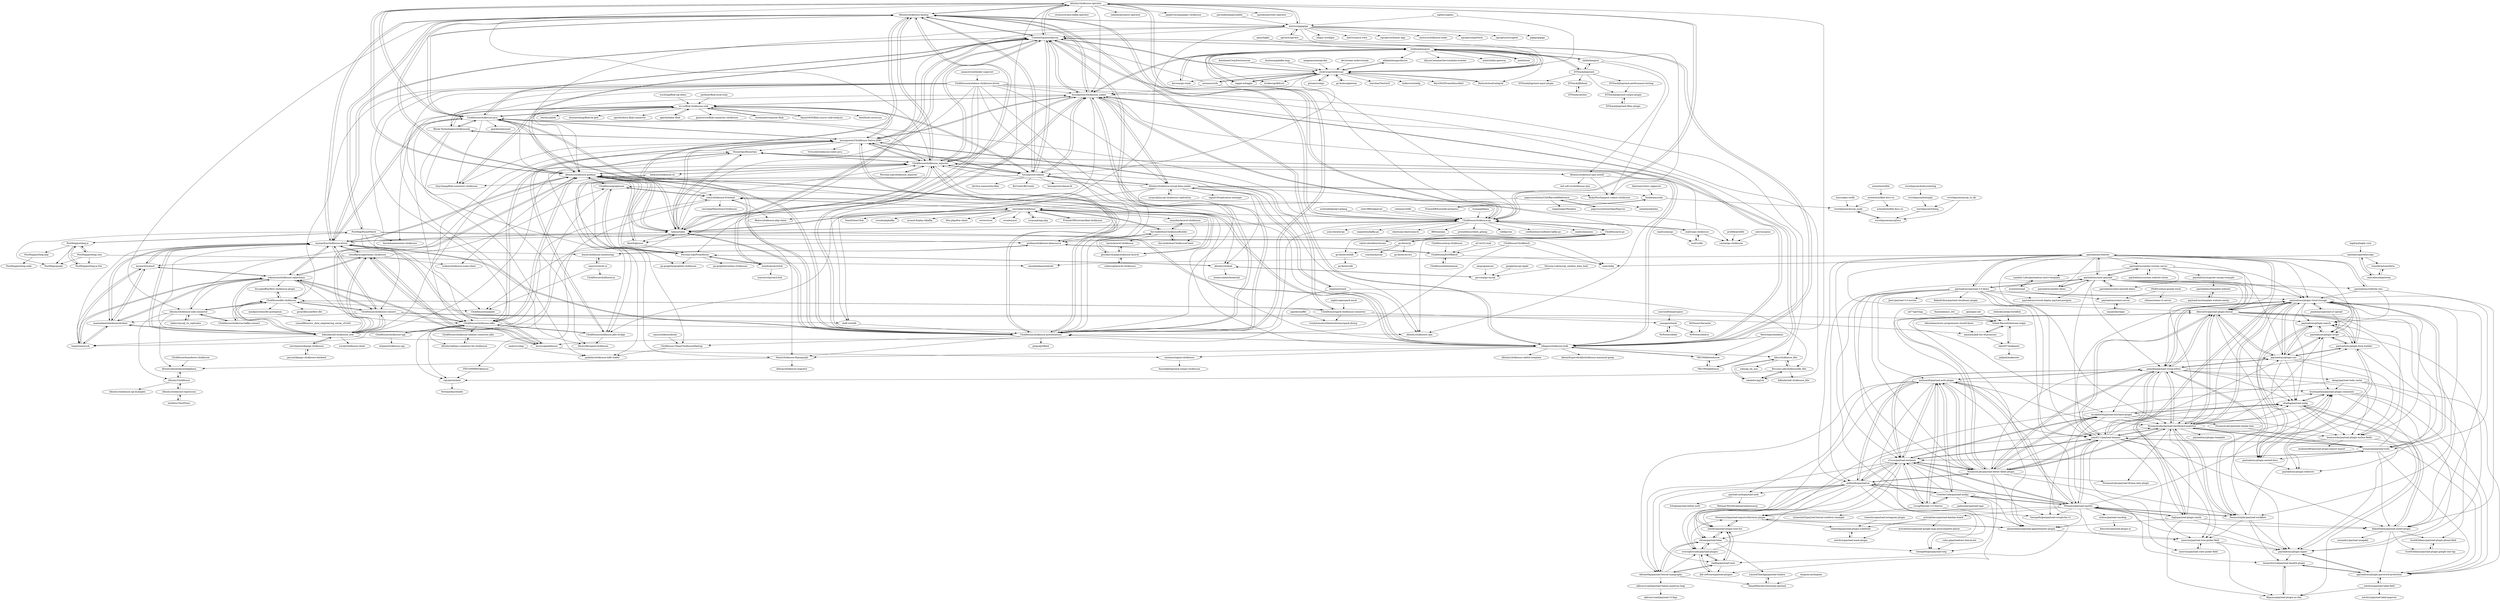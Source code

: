 digraph G {
"Altinity/clickhouse-operator" -> "Altinity/clickhouse-backup"
"Altinity/clickhouse-operator" -> "ContentSquare/chproxy"
"Altinity/clickhouse-operator" -> "ClickHouse/clickhouse-go"
"Altinity/clickhouse-operator" -> "Altinity/clickhouse-grafana"
"Altinity/clickhouse-operator" -> "ClickHouse/clickhouse-presentations"
"Altinity/clickhouse-operator" -> "metrico/gigapipe"
"Altinity/clickhouse-operator" -> "ClickHouse/clickhouse_exporter"
"Altinity/clickhouse-operator" -> "ClickHouse/clickhouse-java"
"Altinity/clickhouse-operator" -> "strimzi/strimzi-kafka-operator" ["e"=1]
"Altinity/clickhouse-operator" -> "housepower/clickhouse_sinker"
"Altinity/clickhouse-operator" -> "zalando/postgres-operator" ["e"=1]
"Altinity/clickhouse-operator" -> "nikepan/clickhouse-bulk"
"Altinity/clickhouse-operator" -> "jaegertracing/jaeger-clickhouse" ["e"=1]
"Altinity/clickhouse-operator" -> "chdb-io/chdb" ["e"=1]
"Altinity/clickhouse-operator" -> "spotahome/redis-operator" ["e"=1]
"flant/loghouse" -> "Altinity/clickhouse-grafana" ["e"=1]
"flant/loghouse" -> "Percona-Lab/PromHouse" ["e"=1]
"Altinity/clickhouse-backup" -> "Altinity/clickhouse-operator"
"Altinity/clickhouse-backup" -> "ContentSquare/chproxy"
"Altinity/clickhouse-backup" -> "housepower/clickhouse_sinker"
"Altinity/clickhouse-backup" -> "nikepan/clickhouse-bulk"
"Altinity/clickhouse-backup" -> "Altinity/clickhouse-grafana"
"Altinity/clickhouse-backup" -> "ClickHouse/clickhouse-go"
"Altinity/clickhouse-backup" -> "ClickHouse/clickhouse_exporter"
"Altinity/clickhouse-backup" -> "ClickHouse/clickhouse-presentations"
"Altinity/clickhouse-backup" -> "tabixio/tabix"
"Altinity/clickhouse-backup" -> "housepower/ckman"
"Altinity/clickhouse-backup" -> "ClickHouse/clickhouse-java"
"Altinity/clickhouse-backup" -> "mymarilyn/clickhouse-driver"
"Altinity/clickhouse-backup" -> "Altinity/clickhouse-sink-connector"
"Altinity/clickhouse-backup" -> "metrico/gigapipe"
"Altinity/clickhouse-backup" -> "PostHog/HouseWatch"
"metrico/gigapipe" -> "uptrace/uptrace" ["e"=1]
"metrico/gigapipe" -> "Altinity/clickhouse-operator"
"metrico/gigapipe" -> "metrico/qryn-view" ["e"=1]
"metrico/gigapipe" -> "sipcapture/homer-app" ["e"=1]
"metrico/gigapipe" -> "flant/loghouse" ["e"=1]
"metrico/gigapipe" -> "Altinity/clickhouse-backup"
"metrico/gigapipe" -> "metrico/clickhouse-mate" ["e"=1]
"metrico/gigapipe" -> "Altinity/clickhouse-grafana"
"metrico/gigapipe" -> "sipcapture/paStash" ["e"=1]
"metrico/gigapipe" -> "sipcapture/rtcagent"
"metrico/gigapipe" -> "gigapi/gigapi" ["e"=1]
"metrico/gigapipe" -> "chdb-io/chdb" ["e"=1]
"metrico/gigapipe" -> "ContentSquare/chproxy"
"metrico/gigapipe" -> "clickvisual/clickvisual"
"metrico/gigapipe" -> "odigos-io/odigos" ["e"=1]
"ClickHouse/clickhouse-jdbc-bridge" -> "housepower/ClickHouse-Native-JDBC"
"ClickHouse/clickhouse-jdbc-bridge" -> "ClickHouse/clickhouse-odbc"
"ClickHouse/clickhouse-jdbc-bridge" -> "DmitryBe/spark-clickhouse"
"Altinity/clickhouse-mysql-data-reader" -> "yymysql/mysql-clickhouse-replication" ["e"=1]
"Altinity/clickhouse-mysql-data-reader" -> "long2ice/synch" ["e"=1]
"Altinity/clickhouse-mysql-data-reader" -> "Altinity/clickhouse-rpm"
"Altinity/clickhouse-mysql-data-reader" -> "Altinity/clicktail"
"Altinity/clickhouse-mysql-data-reader" -> "ClickHouse/clickhouse_exporter"
"Altinity/clickhouse-mysql-data-reader" -> "housepower/clickhouse_sinker"
"Altinity/clickhouse-mysql-data-reader" -> "RickyHuo/hangout-output-clickhouse"
"Altinity/clickhouse-mysql-data-reader" -> "fuslab/anyscale"
"Altinity/clickhouse-mysql-data-reader" -> "ClickHouse/clickhouse-presentations"
"Altinity/clickhouse-mysql-data-reader" -> "housepower/ckman"
"Altinity/clickhouse-mysql-data-reader" -> "ClickHouse/clickhouse-jdbc-bridge"
"Altinity/clickhouse-mysql-data-reader" -> "signal18/replication-manager" ["e"=1]
"childe/gohangout" -> "childe/hangout" ["e"=1]
"childe/gohangout" -> "kevwan/go-stash" ["e"=1]
"childe/gohangout" -> "clickvisual/clickvisual"
"childe/gohangout" -> "loggie-io/loggie" ["e"=1]
"childe/gohangout" -> "housepower/clickhouse_sinker"
"childe/gohangout" -> "ContentSquare/chproxy"
"childe/gohangout" -> "DTStack/jlogstash"
"childe/gohangout" -> "brokercap/Bifrost" ["e"=1]
"childe/gohangout" -> "flashcatcloud/categraf" ["e"=1]
"childe/gohangout" -> "AliyunContainerService/kube-eventer" ["e"=1]
"childe/gohangout" -> "ClickHouse/clickhouse-go"
"childe/gohangout" -> "medcl/infini-gateway" ["e"=1]
"childe/gohangout" -> "RickyHuo/hangout-output-clickhouse"
"childe/gohangout" -> "medcl/esm" ["e"=1]
"childe/gohangout" -> "alibaba/loongcollector" ["e"=1]
"Percona-Lab/clickhousedb_fdw" -> "ildus/clickhouse_fdw"
"Percona-Lab/clickhousedb_fdw" -> "mkabilov/pg2ch"
"Percona-Lab/clickhousedb_fdw" -> "Infinidat/infi.clickhouse_fdw"
"Percona-Lab/clickhousedb_fdw" -> "valyala/chclient"
"ildus/clickhouse_fdw" -> "Percona-Lab/clickhousedb_fdw"
"ildus/clickhouse_fdw" -> "mkabilov/pg2ch"
"ildus/clickhouse_fdw" -> "x4m/pg_tm_aux"
"actiontech/dble" -> "actiontech/dble-docs-cn" ["e"=1]
"ivi-ru/flink-clickhouse-sink" -> "itinycheng/flink-connector-clickhouse" ["e"=1]
"ivi-ru/flink-clickhouse-sink" -> "apache/bahir-flink" ["e"=1]
"ivi-ru/flink-clickhouse-sink" -> "gmmstrive/flink-connector-clickhouse" ["e"=1]
"ivi-ru/flink-clickhouse-sink" -> "housepower/ClickHouse-Native-JDBC"
"ivi-ru/flink-clickhouse-sink" -> "streamnative/pulsar-flink" ["e"=1]
"ivi-ru/flink-clickhouse-sink" -> "housepower/clickhouse_sinker"
"ivi-ru/flink-clickhouse-sink" -> "housepower/ckman"
"ivi-ru/flink-clickhouse-sink" -> "danny0405/flink-source-code-analysis" ["e"=1]
"ivi-ru/flink-clickhouse-sink" -> "ClickHouse/clickhouse-java"
"ivi-ru/flink-clickhouse-sink" -> "Blynk-Technologies/clickhouse4j"
"ivi-ru/flink-clickhouse-sink" -> "leesf/hudi-resources" ["e"=1]
"ivi-ru/flink-clickhouse-sink" -> "hairless/plink" ["e"=1]
"ivi-ru/flink-clickhouse-sink" -> "zhuxiaoshang/flink-be-god" ["e"=1]
"ivi-ru/flink-clickhouse-sink" -> "apache/doris-flink-connector" ["e"=1]
"ivi-ru/flink-clickhouse-sink" -> "DmitryBe/spark-clickhouse"
"ContentSquare/chproxy" -> "Altinity/clickhouse-grafana"
"ContentSquare/chproxy" -> "Altinity/clickhouse-backup"
"ContentSquare/chproxy" -> "housepower/ckman"
"ContentSquare/chproxy" -> "housepower/clickhouse_sinker"
"ContentSquare/chproxy" -> "nikepan/clickhouse-bulk"
"ContentSquare/chproxy" -> "ClickHouse/clickhouse-go"
"ContentSquare/chproxy" -> "ClickHouse/clickhouse-presentations"
"ContentSquare/chproxy" -> "tabixio/tabix"
"ContentSquare/chproxy" -> "Altinity/clickhouse-operator"
"ContentSquare/chproxy" -> "ClickHouse/clickhouse_exporter"
"ContentSquare/chproxy" -> "ClickHouse/clickhouse-java"
"ContentSquare/chproxy" -> "housepower/ClickHouse-Native-JDBC"
"ContentSquare/chproxy" -> "childe/gohangout"
"ContentSquare/chproxy" -> "clickvisual/clickvisual"
"ContentSquare/chproxy" -> "mymarilyn/clickhouse-driver"
"housepower/ClickHouse-Native-JDBC" -> "ClickHouse/clickhouse-java"
"housepower/ClickHouse-Native-JDBC" -> "Blynk-Technologies/clickhouse4j"
"housepower/ClickHouse-Native-JDBC" -> "housepower/clickhouse_sinker"
"housepower/ClickHouse-Native-JDBC" -> "ClickHouse/spark-clickhouse-connector"
"housepower/ClickHouse-Native-JDBC" -> "ClickHouse/clickhouse-jdbc-bridge"
"housepower/ClickHouse-Native-JDBC" -> "ivi-ru/flink-clickhouse-sink"
"housepower/ClickHouse-Native-JDBC" -> "ClickHouse/clickhouse-presentations"
"housepower/ClickHouse-Native-JDBC" -> "ContentSquare/chproxy"
"housepower/ClickHouse-Native-JDBC" -> "ClickHouse/clickhouse_exporter"
"housepower/ClickHouse-Native-JDBC" -> "housepower/ckman"
"housepower/ClickHouse-Native-JDBC" -> "ClickHouse/clickhouse-odbc"
"housepower/ClickHouse-Native-JDBC" -> "tabixio/tabix"
"housepower/ClickHouse-Native-JDBC" -> "itinycheng/flink-connector-clickhouse" ["e"=1]
"housepower/ClickHouse-Native-JDBC" -> "VirtusAI/clickhouse-client-java"
"housepower/ClickHouse-Native-JDBC" -> "HouseOps/HouseOps"
"Percona-Lab/mysql_random_data_load" -> "percona/go-mysql" ["e"=1]
"perkinls/flink-local-train" -> "ivi-ru/flink-clickhouse-sink" ["e"=1]
"oschwald/geoip2-golang" -> "ClickHouse/clickhouse-go" ["e"=1]
"nauu/clickhousebook" -> "ClickHouse-China/ClickhouseMeetup"
"profefe/profefe" -> "roistat/go-clickhouse" ["e"=1]
"pingcap/parser" -> "percona/go-mysql" ["e"=1]
"papyrussolution/UhttBarcodeReference" -> "papyrussolution/OpenPapyrus"
"papyrussolution/UhttBarcodeReference" -> "natasha/natasha" ["e"=1]
"papyrussolution/UhttBarcodeReference" -> "smi2/phpClickHouse"
"papyrussolution/UhttBarcodeReference" -> "wapmorgan/Morphos" ["e"=1]
"satyrius/gonx" -> "roistat/go-clickhouse" ["e"=1]
"DTStack/jfilebeat" -> "DTStack/catcher"
"DTStack/catcher" -> "DTStack/jfilebeat"
"streamnative/pulsar-flink" -> "ivi-ru/flink-clickhouse-sink" ["e"=1]
"ClickHouse/metabase-clickhouse-driver" -> "ClickHouse/clickhouse-odbc"
"ClickHouse/metabase-clickhouse-driver" -> "grafana/clickhouse-datasource"
"ClickHouse/metabase-clickhouse-driver" -> "Slach/clickhouse-flamegraph"
"ClickHouse/metabase-clickhouse-driver" -> "nikepan/clickhouse-bulk"
"ClickHouse/metabase-clickhouse-driver" -> "tabixio/tabix"
"ClickHouse/metabase-clickhouse-driver" -> "ildus/clickhouse_fdw"
"ClickHouse/metabase-clickhouse-driver" -> "ClickHouse/clickhouse-presentations"
"ClickHouse/metabase-clickhouse-driver" -> "housepower/clickhouse_sinker"
"ClickHouse/metabase-clickhouse-driver" -> "ClickHouse/clickhouse-jdbc-bridge"
"ClickHouse/metabase-clickhouse-driver" -> "Altinity/clickhouse-mysql-data-reader"
"ClickHouse/metabase-clickhouse-driver" -> "ClickHouse/dbt-clickhouse"
"ClickHouse/metabase-clickhouse-driver" -> "ClickHouse/clickhouse-connect"
"ClickHouse/metabase-clickhouse-driver" -> "korchasa/awesome-clickhouse"
"ClickHouse/metabase-clickhouse-driver" -> "ClickHouse/clickhouse_exporter"
"ClickHouse/metabase-clickhouse-driver" -> "Blynk-Technologies/clickhouse4j"
"HouseOps/HouseOps" -> "VKCOM/lighthouse"
"HouseOps/HouseOps" -> "tabixio/tabix"
"HouseOps/HouseOps" -> "jaykelin/clickhouse-hdfs-loader"
"HouseOps/HouseOps" -> "ClickHouse/clickhouse_exporter"
"HouseOps/HouseOps" -> "ClickHouse/clickhouse-odbc"
"HouseOps/HouseOps" -> "Altinity/clickhouse-rpm"
"mindis/prom2click" -> "Percona-Lab/PromHouse"
"mindis/prom2click" -> "iyacontrol/prom2click"
"mindis/prom2click" -> "ClickHouse/clickhouse_exporter"
"mkabilov/pg2ch" -> "Percona-Lab/clickhousedb_fdw"
"mkabilov/pg2ch" -> "ildus/clickhouse_fdw"
"housepower/clickhouse_sinker" -> "housepower/ckman"
"housepower/clickhouse_sinker" -> "ContentSquare/chproxy"
"housepower/clickhouse_sinker" -> "ClickHouse/clickhouse_exporter"
"housepower/clickhouse_sinker" -> "nikepan/clickhouse-bulk"
"housepower/clickhouse_sinker" -> "housepower/ClickHouse-Native-JDBC"
"housepower/clickhouse_sinker" -> "ClickHouse/clickhouse-presentations"
"housepower/clickhouse_sinker" -> "Altinity/clickhouse-backup"
"housepower/clickhouse_sinker" -> "ivi-ru/flink-clickhouse-sink"
"housepower/clickhouse_sinker" -> "ClickHouse/clickhouse-go"
"housepower/clickhouse_sinker" -> "tabixio/tabix"
"housepower/clickhouse_sinker" -> "Altinity/clickhouse-grafana"
"housepower/clickhouse_sinker" -> "mkabilov/pg2ch"
"housepower/clickhouse_sinker" -> "childe/gohangout"
"housepower/clickhouse_sinker" -> "Percona-Lab/PromHouse"
"housepower/clickhouse_sinker" -> "Altinity/clickhouse-mysql-data-reader"
"maximdanilchenko/aiochclient" -> "long2ice/asynch"
"maximdanilchenko/aiochclient" -> "mymarilyn/aioch"
"maximdanilchenko/aiochclient" -> "xzkostyan/clickhouse-sqlalchemy"
"maximdanilchenko/aiochclient" -> "mymarilyn/clickhouse-driver"
"maximdanilchenko/aiochclient" -> "Infinidat/infi.clickhouse_orm"
"Altinity/clickhouse-rpm-install" -> "Altinity/clickhouse-rpm"
"Altinity/clickhouse-rpm-install" -> "RickyHuo/hangout-output-clickhouse"
"Altinity/clickhouse-rpm-install" -> "red-soft-ru/clickhouse-rpm"
"Altinity/clickhouse-rpm-install" -> "ClickHouse/clickhouse_exporter"
"mymarilyn/aioch" -> "maximdanilchenko/aiochclient"
"mymarilyn/aioch" -> "mymarilyn/clickhouse-driver"
"mymarilyn/aioch" -> "long2ice/asynch"
"mymarilyn/aioch" -> "xzkostyan/clickhouse-sqlalchemy"
"Altinity/clicktail" -> "Percona-Lab/PromHouse"
"Altinity/clicktail" -> "honeycombio/honeytail"
"Altinity/clicktail" -> "percona/go-mysql"
"analysys/olap" -> "jaykelin/clickhouse-hdfs-loader" ["e"=1]
"VKCOM/kittenhouse" -> "VKCOM/lighthouse"
"VKCOM/kittenhouse" -> "nikepan/clickhouse-bulk"
"VKCOM/lighthouse" -> "VKCOM/kittenhouse"
"VKCOM/lighthouse" -> "HouseOps/HouseOps"
"esazykin/laravel-clickhouse" -> "the-tinderbox/ClickhouseBuilder"
"esazykin/laravel-clickhouse" -> "the-tinderbox/ClickhouseClient"
"ellisonleao/every-programmer-should-know" -> "amirj4m/Jadi-list-of-promises" ["e"=1]
"mintance/nginx-clickhouse" -> "funcmike/logstash-output-clickhouse"
"FusionDB/fusiondb-postgress" -> "fuslab/anyscale"
"carrotquest/django-clickhouse" -> "Infinidat/infi.clickhouse_orm"
"carrotquest/django-clickhouse" -> "jayvynl/django-clickhouse-backend"
"Altinity/ClickHouse" -> "Altinity/clickhouse-regression"
"Altinity/ClickHouse" -> "Altinity/altinityknowledgebase"
"Altinity/ClickHouse" -> "Altinity/clickhouse-sql-examples"
"google/mysql-ripple" -> "percona/go-mysql" ["e"=1]
"fuslab/anyscale" -> "FusionDB/fusiondb-postgress"
"fuslab/anyscale" -> "wwwbjqcom/mysql_audit"
"actiontech/dble-docs-cn" -> "actiontech/dtle-docs-cn"
"actiontech/dble-docs-cn" -> "wwwbjqcom/mysql_audit"
"testflows/TestFlows" -> "Altinity/clickhouse-regression"
"wwwbjqcom/Analysisbinlog" -> "wwwbjqcom/binlogAL"
"wwwbjqcom/mysql2iso" -> "wwwbjqcom/mysql_audit"
"valyala/chclient" -> "Vertamedia/chtable"
"wwwbjqcom/mysql_to_db" -> "wwwbjqcom/tubing"
"wwwbjqcom/mysql_to_db" -> "wwwbjqcom/mysql2iso"
"ClickHouse/clickhouse-cpp" -> "ClickHouse/clickhouse-odbc"
"ClickHouse/clickhouse-cpp" -> "artpaul/clickhouse-cpp"
"ClickHouse/clickhouse-cpp" -> "mymarilyn/clickhouse-driver"
"kevwan/go-stash" -> "childe/gohangout" ["e"=1]
"xwb1989/sqlparser" -> "ClickHouse/clickhouse-go" ["e"=1]
"qaul/qaul.net" -> "Soheil-Rasouli/internet-origin" ["e"=1]
"glushkovds/phpclickhouse-laravel" -> "bavix/laravel-clickhouse"
"glushkovds/phpclickhouse-laravel" -> "cybercog/laravel-clickhouse"
"glushkovds/phpclickhouse-laravel" -> "the-tinderbox/ClickhouseBuilder"
"glushkovds/phpclickhouse-laravel" -> "smi2/phpClickHouse"
"long2ice/synch" -> "Altinity/clickhouse-mysql-data-reader" ["e"=1]
"long2ice/synch" -> "Percona-Lab/clickhousedb_fdw" ["e"=1]
"long2ice/synch" -> "kszucs/pandahouse" ["e"=1]
"AutohomeCorp/frostmourne" -> "clickvisual/clickvisual" ["e"=1]
"PostHog/posthog.com" -> "PostHog/posthog-js"
"PostHog/posthog.com" -> "PostHog/squeak"
"PostHog/posthog.com" -> "PostHog/posthog-js-lite"
"PostHog/posthog.com" -> "neondatabase/website"
"bavix/laravel-clickhouse" -> "glushkovds/phpclickhouse-laravel"
"Slach/clickhouse-flamegraph" -> "delium/clickhouse-migrator"
"Slach/clickhouse-flamegraph" -> "Altinity/altinityknowledgebase"
"colinmarc/hdfs" -> "ClickHouse/clickhouse-go" ["e"=1]
"long2ice/asynch" -> "maximdanilchenko/aiochclient"
"long2ice/asynch" -> "mymarilyn/aioch"
"long2ice/asynch" -> "xzkostyan/clickhouse-sqlalchemy"
"wuchong/flink-sql-demo" -> "ivi-ru/flink-clickhouse-sink" ["e"=1]
"microsoft/hyperspace" -> "yaooqinn/itachi" ["e"=1]
"PostHog/posthog-js" -> "PostHog/posthog-js-lite"
"PostHog/posthog-js" -> "PostHog/posthog.com"
"PostHog/posthog-js" -> "PostHog/squeak"
"PostHog/posthog-js" -> "PostHog/HouseWatch"
"PostHog/posthog-js" -> "PostHog/posthog-php"
"percona/go-mysql" -> "Altinity/clicktail"
"Blynk-Technologies/clickhouse4j" -> "housepower/ClickHouse-Native-JDBC"
"Blynk-Technologies/clickhouse4j" -> "ClickHouse/clickhouse-java"
"Blynk-Technologies/clickhouse4j" -> "ivi-ru/flink-clickhouse-sink"
"Blynk-Technologies/clickhouse4j" -> "DmitryBe/spark-clickhouse"
"Blynk-Technologies/clickhouse4j" -> "jaykelin/clickhouse-hdfs-loader"
"yymysql/mysql-clickhouse-replication" -> "Altinity/clickhouse-mysql-data-reader" ["e"=1]
"wwwbjqcom/mysql_audit" -> "wwwbjqcom/mysql2iso"
"PostHog/posthog-js-lite" -> "PostHog/posthog-js"
"yaooqinn/itachi" -> "MrPowers/beavis"
"yaooqinn/itachi" -> "MrPowers/bebe"
"ClickHouse-China/ClickhouseMeetup" -> "jaykelin/clickhouse-hdfs-loader"
"ITECOMMPAY/kibouse" -> "valyala/chclient"
"Percona-Lab/clickhouse_exporter" -> "ClickHouse/clickhouse_exporter"
"MrPowers/farsante" -> "MrPowers/beavis"
"PostHog/posthog-php" -> "PostHog/posthog-node"
"bryzgaloff/airflow-clickhouse-plugin" -> "ClickHouse/dbt-clickhouse"
"wwwbjqcom/tubing" -> "wwwbjqcom/mysql2iso"
"wwwbjqcom/binlogAL" -> "wwwbjqcom/tubing"
"payloadcms/nextjs-custom-server" -> "payloadcms/next-payload"
"payloadcms/nextjs-custom-server" -> "payloadcms/custom-website-series"
"payloadcms/nextjs-custom-server" -> "Lambdo-Labs/payloadcms-astro-template"
"payloadcms/nextjs-custom-server" -> "payloadcms/plugin-cloud-storage"
"payloadcms/nextjs-custom-server" -> "payloadcms/next-payload-demo"
"payloadcms/nextjs-custom-server" -> "AlessioGr/payload-plugin-lexical"
"payloadcms/nextjs-custom-server" -> "payloadcms/migrate-mongo-example"
"medcl/esm" -> "childe/gohangout" ["e"=1]
"ClickHouse/spark-clickhouse-connector" -> "housepower/ClickHouse-Native-JDBC"
"ClickHouse/spark-clickhouse-connector" -> "yaooqinn/itachi"
"ClickHouse/spark-clickhouse-connector" -> "CoxAutomotiveDataSolutions/spark-distcp"
"ClickHouse/spark-clickhouse-connector" -> "ClickHouse/dbt-clickhouse"
"ClickHouse/dbt-clickhouse" -> "bryzgaloff/airflow-clickhouse-plugin"
"ClickHouse/dbt-clickhouse" -> "ClickHouse/clickhouse-kafka-connect"
"ClickHouse/dbt-clickhouse" -> "ClickHouse/clickhouse-connect"
"ClickHouse/dbt-clickhouse" -> "Altinity/clickhouse-sink-connector"
"ClickHouse/dbt-clickhouse" -> "ClickHouse/spark-clickhouse-connector"
"ClickHouse/dbt-clickhouse" -> "markporoshin/dbt-greenplum"
"ClickHouse/dbt-clickhouse" -> "ClickHouse/examples"
"ClickHouse/dbt-clickhouse" -> "gocardless/airflow-dbt" ["e"=1]
"tsuna/gohbase" -> "ClickHouse/clickhouse-go" ["e"=1]
"itinycheng/flink-connector-clickhouse" -> "ivi-ru/flink-clickhouse-sink" ["e"=1]
"zeromicro/cds" -> "housepower/clickhouse_sinker" ["e"=1]
"zeromicro/cds" -> "ClickHouse/clickhouse-go" ["e"=1]
"zeromicro/cds" -> "clickvisual/clickvisual" ["e"=1]
"zeromicro/cds" -> "ContentSquare/chproxy" ["e"=1]
"dushixiang/kafka-map" -> "clickvisual/clickvisual" ["e"=1]
"gotomicro/ego" -> "clickvisual/clickvisual" ["e"=1]
"payloadcms/custom-website-series" -> "payloadcms/nextjs-custom-server"
"jeanbmar/payload-s3-upload" -> "payloadcms/plugin-cloud-storage"
"jeanbmar/payload-s3-upload" -> "payloadcms/plugin-stripe"
"housepower/ckman" -> "ClickHouse/clickhouse_exporter"
"housepower/ckman" -> "housepower/clickhouse_sinker"
"housepower/ckman" -> "ContentSquare/chproxy"
"housepower/ckman" -> "ivi-ru/flink-clickhouse-sink"
"housepower/ckman" -> "Altinity/clickhouse-backup"
"housepower/ckman" -> "itinycheng/flink-connector-clickhouse" ["e"=1]
"housepower/ckman" -> "housepower/ClickHouse-Native-JDBC"
"housepower/ckman" -> "ClickHouse/clickhouse-presentations"
"housepower/ckman" -> "Altinity/clickhouse-rpm"
"housepower/ckman" -> "devlive-community/dbm" ["e"=1]
"housepower/ckman" -> "Altinity/clickhouse-mysql-data-reader"
"housepower/ckman" -> "ClickHouse-China/ClickhouseMeetup"
"housepower/ckman" -> "ByConity/ByConity" ["e"=1]
"housepower/ckman" -> "ClickHouse/clickhouse-jdbc-bridge"
"housepower/ckman" -> "housepower/ckman-fe"
"Altinity/altinityknowledgebase" -> "Altinity/ClickHouse"
"Altinity/tableau-connector-for-clickhouse" -> "ClickHouse/clickhouse-tableau-connector-jdbc"
"MrPowers/bebe" -> "yaooqinn/itachi"
"ClickHouse/clickhouse-tableau-connector-jdbc" -> "Altinity/tableau-connector-for-clickhouse"
"ekm507/makenote" -> "jadijadi/makenote" ["e"=1]
"ekm507/makenote" -> "Soheil-Rasouli/internet-origin"
"alibaba/loongcollector" -> "clickvisual/clickvisual" ["e"=1]
"ClickHouse/clickhouse-connect" -> "mymarilyn/clickhouse-driver"
"ClickHouse/clickhouse-connect" -> "xzkostyan/clickhouse-sqlalchemy"
"ClickHouse/clickhouse-connect" -> "ClickHouse/dbt-clickhouse"
"ClickHouse/clickhouse-connect" -> "maximdanilchenko/aiochclient"
"ClickHouse/clickhouse-connect" -> "amirj4m/Jadi-list-of-promises"
"ClickHouse/clickhouse-connect" -> "long2ice/asynch"
"ClickHouse/clickhouse-connect" -> "Soheil-Rasouli/internet-origin"
"ClickHouse/clickhouse-connect" -> "chdb-io/chdb" ["e"=1]
"ClickHouse/clickhouse-connect" -> "ClickHouse/clickhouse-odbc"
"ClickHouse/clickhouse-connect" -> "Infinidat/infi.clickhouse_orm"
"go-kratos/gateway" -> "clickvisual/clickvisual" ["e"=1]
"clickvisual/clickvisual" -> "gotomicro/ego" ["e"=1]
"clickvisual/clickvisual" -> "alibaba/loongcollector" ["e"=1]
"clickvisual/clickvisual" -> "childe/gohangout"
"clickvisual/clickvisual" -> "flashcatcloud/categraf" ["e"=1]
"clickvisual/clickvisual" -> "loggie-io/loggie" ["e"=1]
"clickvisual/clickvisual" -> "kevwan/go-stash" ["e"=1]
"clickvisual/clickvisual" -> "ContentSquare/chproxy"
"clickvisual/clickvisual" -> "zeromicro/cds" ["e"=1]
"clickvisual/clickvisual" -> "go-kratos/gateway" ["e"=1]
"clickvisual/clickvisual" -> "brokercap/Bifrost" ["e"=1]
"clickvisual/clickvisual" -> "starsliao/TenSunS" ["e"=1]
"clickvisual/clickvisual" -> "koderover/zadig" ["e"=1]
"clickvisual/clickvisual" -> "feiyu563/PrometheusAlert" ["e"=1]
"clickvisual/clickvisual" -> "housepower/clickhouse_sinker"
"clickvisual/clickvisual" -> "housepower/ckman"
"megaease/easeprobe" -> "clickvisual/clickvisual" ["e"=1]
"payloadcms/plugin-nested-docs" -> "payloadcms/plugin-search"
"payloadcms/plugin-nested-docs" -> "payloadcms/plugin-redirects"
"payloadcms/plugin-nested-docs" -> "payloadcms/plugin-form-builder"
"loggie-io/loggie" -> "childe/gohangout" ["e"=1]
"loggie-io/loggie" -> "clickvisual/clickvisual" ["e"=1]
"flashcatcloud/categraf" -> "clickvisual/clickvisual" ["e"=1]
"markporoshin/dbt-greenplum" -> "LexxaRRioo/rzv_data_engineering_series_s01e01"
"uptrace/uptrace" -> "metrico/gigapipe" ["e"=1]
"uptrace/uptrace" -> "clickvisual/clickvisual" ["e"=1]
"devstream-io/devstream" -> "clickvisual/clickvisual" ["e"=1]
"childe/hangout" -> "DTStack/jlogstash" ["e"=1]
"childe/hangout" -> "childe/gohangout" ["e"=1]
"childe/hangout" -> "RickyHuo/hangout-output-clickhouse" ["e"=1]
"childe/hangout" -> "Altinity/clickhouse-rpm-install" ["e"=1]
"go-faster/jx" -> "ClickHouse/ch-go"
"go-faster/jx" -> "go-faster/errors"
"go-faster/jx" -> "romshark/jscan"
"go-faster/jx" -> "go-faster/oteldb"
"payloadcms/plugin-seo" -> "payloadcms/plugin-cloud-storage"
"payloadcms/plugin-seo" -> "payloadcms/plugin-search"
"payloadcms/plugin-seo" -> "payloadcms/plugin-form-builder"
"payloadcms/plugin-seo" -> "payloadcms/plugin-stripe"
"payloadcms/plugin-seo" -> "AlessioGr/payload-plugin-lexical"
"payloadcms/plugin-seo" -> "chladog/payload-webp"
"payloadcms/plugin-seo" -> "payloadcms/plugin-nested-docs"
"payloadcms/plugin-seo" -> "pemedia/payload-visual-editor"
"payloadcms/plugin-seo" -> "boomworks/payload-plugin-author-fields"
"payloadcms/plugin-seo" -> "payloadcms/plugin-redirects"
"invakid404/payload-blurhash-plugin" -> "chladog/payload-webp"
"invakid404/payload-blurhash-plugin" -> "NouanceLabs/payload-simple-rbac"
"invakid404/payload-blurhash-plugin" -> "brachypelma/payload-plugin-comments"
"invakid404/payload-blurhash-plugin" -> "GeorgeHulpoi/payload-recaptcha-v3"
"invakid404/payload-blurhash-plugin" -> "NouanceLabs/payload-better-fields-plugin"
"invakid404/payload-blurhash-plugin" -> "boomworks/payload-plugin-author-fields"
"invakid404/payload-blurhash-plugin" -> "r1tsuu/payload-enchants"
"invakid404/payload-blurhash-plugin" -> "leonardstruck/payload-base64-plugin"
"invakid404/payload-blurhash-plugin" -> "NouanceLabs/payload-dashboard-analytics"
"payloadcms/public-demo" -> "payloadcms/next-payload"
"ClickHouse/ch-go" -> "go-faster/jx"
"ClickHouse/ch-go" -> "vahid-sohrabloo/chconn" ["e"=1]
"ClickHouse/ch-go" -> "go-faster/oteldb"
"ClickHouse/ch-go" -> "ClickHouse/clickhouse-go"
"ClickHouse/ch-go" -> "grafana/clickhouse-datasource"
"ClickHouse/ch-go" -> "ClickHouse/examples"
"payloadcms/plugin-form-builder" -> "payloadcms/plugin-search"
"payloadcms/plugin-form-builder" -> "payloadcms/plugin-nested-docs"
"payloadcms/plugin-form-builder" -> "payloadcms/plugin-cloud-storage"
"payloadcms/plugin-form-builder" -> "payloadcms/plugin-stripe"
"payloadcms/plugin-form-builder" -> "payloadcms/plugin-redirects"
"payloadcms/plugin-form-builder" -> "payloadcms/plugin-seo"
"cybercog/laravel-clickhouse" -> "glushkovds/phpclickhouse-laravel"
"ClickHouse/homebrew-clickhouse" -> "Altinity/altinityknowledgebase"
"Altinity/clickhouse-sink-connector" -> "bakwc/mysql_ch_replicator"
"Altinity/clickhouse-sink-connector" -> "ClickHouse/clickhouse-kafka-connect"
"Altinity/clickhouse-sink-connector" -> "ClickHouse/dbt-clickhouse"
"Altinity/clickhouse-sink-connector" -> "Altinity/ClickHouse"
"Altinity/clickhouse-sink-connector" -> "Altinity/altinityknowledgebase"
"Altinity/clickhouse-sink-connector" -> "Altinity/clickhouse-grafana"
"grafana/clickhouse-datasource" -> "duyet/clickhouse-monitoring"
"grafana/clickhouse-datasource" -> "ClickHouse/JSONBench"
"payloadcms/plugin-search" -> "payloadcms/plugin-nested-docs"
"payloadcms/plugin-search" -> "payloadcms/plugin-form-builder"
"payloadcms/plugin-search" -> "payloadcms/plugin-seo"
"payloadcms/plugin-search" -> "payloadcms/plugin-stripe"
"payloadcms/plugin-password-protection" -> "leonardstruck/payload-base64-plugin"
"payloadcms/plugin-password-protection" -> "payloadcms/plugin-zapier"
"payloadcms/plugin-password-protection" -> "notchris/payload-table-field"
"chladog/payload-webp" -> "invakid404/payload-blurhash-plugin"
"chladog/payload-webp" -> "brachypelma/payload-plugin-comments"
"chladog/payload-webp" -> "payloadcms/plugin-zapier"
"chladog/payload-webp" -> "boomworks/payload-plugin-author-fields"
"chladog/payload-webp" -> "finkinfridom/payload-auth0-plugin"
"chladog/payload-webp" -> "payloadcms/plugin-password-protection"
"parseablehq/parseable" -> "metrico/gigapipe" ["e"=1]
"zhelyabuzhsky/stockfish" -> "Soheil-Rasouli/internet-origin" ["e"=1]
"apache/uniffle" -> "CoxAutomotiveDataSolutions/spark-distcp" ["e"=1]
"ClickHouse/ClickBench" -> "ClickHouse/JSONBench" ["e"=1]
"ClickHouse/ClickBench" -> "ClickHouse/clickhouse-presentations" ["e"=1]
"ClickHouse/ClickBench" -> "azat/chdig" ["e"=1]
"thgh/payload-plugin-oauth" -> "WilsonLe/payload-oauth2"
"thgh/payload-plugin-oauth" -> "finkinfridom/payload-auth0-plugin"
"thgh/payload-plugin-oauth" -> "ahmetskilinc/payload-appointments-plugin"
"thgh/payload-plugin-oauth" -> "payloadcms/plugin-cloud-storage"
"thgh/payload-plugin-oauth" -> "filipzava/payload-plugin-ai-chat"
"thgh/payload-plugin-oauth" -> "payloadcms/plugin-zapier"
"thgh/payload-plugin-oauth" -> "NouanceLabs/payload-dashboard-analytics"
"AlessioGr/payload-plugin-lexical" -> "pemedia/payload-visual-editor"
"AlessioGr/payload-plugin-lexical" -> "payloadcms/plugin-seo"
"AlessioGr/payload-plugin-lexical" -> "payloadcms/plugin-cloud-storage"
"AlessioGr/payload-plugin-lexical" -> "NouanceLabs/payload-dashboard-analytics"
"AlessioGr/payload-plugin-lexical" -> "DennisSnijder/payload-workflow"
"AlessioGr/payload-plugin-lexical" -> "NouanceLabs/payload-better-fields-plugin"
"AlessioGr/payload-plugin-lexical" -> "chladog/payload-webp"
"AlessioGr/payload-plugin-lexical" -> "payloadcms/plugin-form-builder"
"AlessioGr/payload-plugin-lexical" -> "teunmooij/payload-tools"
"AlessioGr/payload-plugin-lexical" -> "boomworks/payload-plugin-author-fields"
"AlessioGr/payload-plugin-lexical" -> "joas8211/payload-tenancy"
"AlessioGr/payload-plugin-lexical" -> "payloadcms/plugin-search"
"AlessioGr/payload-plugin-lexical" -> "invakid404/payload-blurhash-plugin"
"AlessioGr/payload-plugin-lexical" -> "innovixx/payload-icon-picker-field"
"AlessioGr/payload-plugin-lexical" -> "finkinfridom/payload-auth0-plugin"
"payloadcms/next-payload-demo" -> "payloadcms/next-payload"
"rryqszq4/ngx-php" -> "smi2/phpClickHouse" ["e"=1]
"payloadcms/plugin-cloud-storage" -> "payloadcms/plugin-seo"
"payloadcms/plugin-cloud-storage" -> "payloadcms/plugin-form-builder"
"payloadcms/plugin-cloud-storage" -> "pemedia/payload-visual-editor"
"payloadcms/plugin-cloud-storage" -> "payloadcms/plugin-search"
"payloadcms/plugin-cloud-storage" -> "AlessioGr/payload-plugin-lexical"
"payloadcms/plugin-cloud-storage" -> "teunmooij/payload-tools"
"payloadcms/plugin-cloud-storage" -> "payloadcms/plugin-nested-docs"
"payloadcms/plugin-cloud-storage" -> "payloadcms/plugin-stripe"
"payloadcms/plugin-cloud-storage" -> "finkinfridom/payload-auth0-plugin"
"payloadcms/plugin-cloud-storage" -> "jeanbmar/payload-s3-upload"
"payloadcms/plugin-cloud-storage" -> "chladog/payload-webp"
"payloadcms/plugin-cloud-storage" -> "thgh/payload-plugin-oauth"
"payloadcms/plugin-cloud-storage" -> "NouanceLabs/payload-dashboard-analytics"
"payloadcms/plugin-cloud-storage" -> "DennisSnijder/payload-workflow"
"payloadcms/plugin-cloud-storage" -> "boomworks/payload-plugin-author-fields"
"payloadcms/website" -> "payloadcms/website-cms"
"payloadcms/website" -> "payloadcms/next-payload"
"payloadcms/website" -> "r1tsuu/payload-enchants"
"payloadcms/website" -> "payloadcms/payload-3.0-demo"
"payloadcms/website" -> "pemedia/payload-visual-editor"
"payloadcms/website" -> "payloadcms/nextjs-custom-server"
"payloadcms/website" -> "AlessioGr/payload-plugin-lexical"
"payloadcms/website" -> "payloadcms/plugin-cloud-storage"
"payloadcms/website" -> "joas8211/payload-tenancy"
"payloadcms/website" -> "payloadcms/public-demo"
"payloadcms/website" -> "ashbuilds/payload-ai"
"payloadcms/website" -> "WilsonLe/payload-oauth2"
"payloadcms/website" -> "NouanceLabs/payload-dashboard-analytics"
"payloadcms/website" -> "neondatabase/website"
"payloadcms/website" -> "payloadcms/plugin-search"
"Lambdo-Labs/payloadcms-astro-template" -> "mooxl/astroad"
"payloadcms/migrate-mongo-example" -> "payloadcms/template-website"
"payloadcms/remix-server" -> "manawiki/repay"
"payloadcms/plugin-stripe" -> "payloadcms/plugin-zapier"
"payloadcms/plugin-stripe" -> "payloadcms/plugin-form-builder"
"payloadcms/plugin-stripe" -> "payloadcms/plugin-seo"
"payloadcms/plugin-stripe" -> "brachypelma/payload-plugin-comments"
"payloadcms/plugin-stripe" -> "payloadcms/plugin-search"
"payloadcms/website-cms" -> "payloadcms/website"
"payloadcms/website-cms" -> "payloadcms/plugin-cloud-storage"
"payloadcms/website-cms" -> "payloadcms/plugin-search"
"payloadcms/website-cms" -> "finkinfridom/payload-auth0-plugin"
"Aengz/payload-redis-cache" -> "italodr/payload-plugin-tree-list"
"Aengz/payload-redis-cache" -> "brachypelma/payload-plugin-comments"
"Aengz/payload-redis-cache" -> "payloadcms/plugin-password-protection"
"Aengz/payload-redis-cache" -> "ScottEAdams/payload-plugin-phone-field"
"PhilDL/remix-gospel-stack" -> "xHomu/remix-v2-server" ["e"=1]
"PhilDL/remix-gospel-stack" -> "payloadcms/remix-server"
"ClickHouse/clickhouse-kafka-connect" -> "Altinity/clickhouse-sink-connector"
"ClickHouse/clickhouse-kafka-connect" -> "ClickHouse/dbt-clickhouse"
"finkinfridom/payload-auth0-plugin" -> "ScottEAdams/payload-plugin-google-one-tap"
"finkinfridom/payload-auth0-plugin" -> "ScottEAdams/payload-plugin-phone-field"
"finkinfridom/payload-auth0-plugin" -> "payloadcms/plugin-password-protection"
"finkinfridom/payload-auth0-plugin" -> "novanda1/payload-imagekit"
"finkinfridom/payload-auth0-plugin" -> "chladog/payload-webp"
"jayvynl/django-clickhouse-backend" -> "carrotquest/django-clickhouse"
"liuyu/open-cmdb" -> "wwwbjqcom/mysql_audit"
"manawiki/repay" -> "payloadcms/remix-server"
"leonardstruck/payload-base64-plugin" -> "payloadcms/plugin-password-protection"
"leonardstruck/payload-base64-plugin" -> "filipzava/payload-plugin-ai-chat"
"payloadcms/plugin-zapier" -> "payloadcms/plugin-password-protection"
"payloadcms/plugin-zapier" -> "leonardstruck/payload-base64-plugin"
"Altinity/clickhouse-regression" -> "testflows/TestFlows"
"Altinity/clickhouse-regression" -> "Altinity/ClickHouse"
"ScottEAdams/payload-plugin-google-one-tap" -> "ScottEAdams/payload-plugin-phone-field"
"ScottEAdams/payload-plugin-phone-field" -> "ScottEAdams/payload-plugin-google-one-tap"
"smi2/phpClickHouse" -> "the-tinderbox/ClickhouseBuilder"
"smi2/phpClickHouse" -> "FriendsOfDoctrine/dbal-clickhouse"
"smi2/phpClickHouse" -> "smi2/clickhouse-frontend"
"smi2/phpClickHouse" -> "glushkovds/phpclickhouse-laravel"
"smi2/phpClickHouse" -> "8bitov/clickhouse-php-client"
"smi2/phpClickHouse" -> "tabixio/tabix"
"smi2/phpClickHouse" -> "esazykin/laravel-clickhouse"
"smi2/phpClickHouse" -> "SeasX/SeasClick"
"smi2/phpClickHouse" -> "swoole/phpkafka" ["e"=1]
"smi2/phpClickHouse" -> "arnaud-lb/php-rdkafka" ["e"=1]
"smi2/phpClickHouse" -> "ClickHouse/clickhouse-go"
"smi2/phpClickHouse" -> "dtm-php/dtm-client" ["e"=1]
"smi2/phpClickHouse" -> "rryqszq4/ngx-php" ["e"=1]
"smi2/phpClickHouse" -> "swow/swow" ["e"=1]
"smi2/phpClickHouse" -> "swoole/yasd" ["e"=1]
"payloadcms/next-payload" -> "payloadcms/next-payload-demo"
"payloadcms/next-payload" -> "payloadcms/nextjs-custom-server"
"payloadcms/next-payload" -> "pemedia/payload-visual-editor"
"payloadcms/next-payload" -> "payloadcms/payload-3.0-demo"
"payloadcms/next-payload" -> "payloadcms/plugin-cloud-storage"
"payloadcms/next-payload" -> "AlessioGr/payload-plugin-lexical"
"payloadcms/next-payload" -> "NouanceLabs/payload-better-fields-plugin"
"payloadcms/next-payload" -> "payloadcms/plugin-seo"
"payloadcms/next-payload" -> "joas8211/payload-tenancy"
"payloadcms/next-payload" -> "NouanceLabs/payload-dashboard-analytics"
"payloadcms/next-payload" -> "payloadcms/public-demo"
"payloadcms/next-payload" -> "payloadcms/plugin-stripe"
"payloadcms/next-payload" -> "payloadcms/vercel-deploy-payload-postgres"
"payloadcms/next-payload" -> "payloadcms/website"
"payloadcms/next-payload" -> "payloadcms/website-cms"
"apache/bahir-flink" -> "ivi-ru/flink-clickhouse-sink" ["e"=1]
"chdb-io/chdb" -> "ClickHouse/clickhouse-presentations" ["e"=1]
"r1tsuu/payload-enchants" -> "ashbuilds/payload-ai"
"r1tsuu/payload-enchants" -> "NouanceLabs/payload-better-fields-plugin"
"r1tsuu/payload-enchants" -> "authsmith/payload-auth-plugin"
"r1tsuu/payload-enchants" -> "WilsonLe/payload-oauth2"
"r1tsuu/payload-enchants" -> "invakid404/payload-blurhash-plugin"
"r1tsuu/payload-enchants" -> "oversightstudio/payload-plugins"
"r1tsuu/payload-enchants" -> "AdrianMaj/payload-lexical-typography"
"r1tsuu/payload-enchants" -> "teunmooij/payload-tools"
"r1tsuu/payload-enchants" -> "joas8211/payload-tenancy"
"r1tsuu/payload-enchants" -> "Livog/Payload.3.0.Starter"
"r1tsuu/payload-enchants" -> "rilrom/payload-bites"
"r1tsuu/payload-enchants" -> "pemedia/payload-visual-editor"
"r1tsuu/payload-enchants" -> "GeorgeHulpoi/payload-recaptcha-v3"
"r1tsuu/payload-enchants" -> "Newesissrl/payload-exportcollections-plugin"
"r1tsuu/payload-enchants" -> "italodr/payload-plugin-tree-list"
"ClickHouse/clickhouse-java" -> "housepower/ClickHouse-Native-JDBC"
"ClickHouse/clickhouse-java" -> "tabixio/tabix"
"ClickHouse/clickhouse-java" -> "ContentSquare/chproxy"
"ClickHouse/clickhouse-java" -> "Blynk-Technologies/clickhouse4j"
"ClickHouse/clickhouse-java" -> "ivi-ru/flink-clickhouse-sink"
"ClickHouse/clickhouse-java" -> "ClickHouse/clickhouse-presentations"
"ClickHouse/clickhouse-java" -> "itinycheng/flink-connector-clickhouse" ["e"=1]
"ClickHouse/clickhouse-java" -> "Altinity/clickhouse-backup"
"ClickHouse/clickhouse-java" -> "Altinity/clickhouse-grafana"
"ClickHouse/clickhouse-java" -> "ClickHouse/clickhouse-odbc"
"ClickHouse/clickhouse-java" -> "ClickHouse/clickhouse-go"
"ClickHouse/clickhouse-java" -> "Altinity/clickhouse-operator"
"ClickHouse/clickhouse-java" -> "mymarilyn/clickhouse-driver"
"ClickHouse/clickhouse-java" -> "ClickHouse/clickhouse_exporter"
"ClickHouse/clickhouse-java" -> "apache/seatunnel" ["e"=1]
"DTStack/jlogstash" -> "childe/hangout" ["e"=1]
"DTStack/jlogstash" -> "DTStack/jlogstash-performance-testing"
"DTStack/jlogstash" -> "DTStack/jfilebeat"
"DTStack/jlogstash" -> "DTStack/jlogstash-input-plugin"
"DTStack/jlogstash" -> "DTStack/jlogstash-output-plugin"
"DTStack/jlogstash" -> "childe/gohangout"
"nightscape/spark-excel" -> "ClickHouse/spark-clickhouse-connector" ["e"=1]
"PostHog/HouseWatch" -> "duyet/clickhouse-monitoring"
"PostHog/HouseWatch" -> "Altinity/clickhouse-backup"
"PostHog/HouseWatch" -> "azat/chdig"
"PostHog/HouseWatch" -> "grafana/clickhouse-datasource"
"PostHog/HouseWatch" -> "PostHog/squeak"
"PostHog/HouseWatch" -> "ClickHouse/examples"
"PostHog/HouseWatch" -> "PostHog/posthog-js"
"PostHog/HouseWatch" -> "korchasa/awesome-clickhouse"
"pemedia/payload-visual-editor" -> "NouanceLabs/payload-dashboard-analytics"
"pemedia/payload-visual-editor" -> "NouanceLabs/payload-better-fields-plugin"
"pemedia/payload-visual-editor" -> "AlessioGr/payload-plugin-lexical"
"pemedia/payload-visual-editor" -> "DennisSnijder/payload-workflow"
"pemedia/payload-visual-editor" -> "payloadcms/plugin-cloud-storage"
"pemedia/payload-visual-editor" -> "payloadcms/plugin-seo"
"pemedia/payload-visual-editor" -> "boomworks/payload-plugin-author-fields"
"pemedia/payload-visual-editor" -> "joas8211/payload-tenancy"
"pemedia/payload-visual-editor" -> "payloadcms/plugin-form-builder"
"pemedia/payload-visual-editor" -> "Aengz/payload-redis-cache"
"pemedia/payload-visual-editor" -> "innovixx/payload-icon-picker-field"
"pemedia/payload-visual-editor" -> "invakid404/payload-blurhash-plugin"
"pemedia/payload-visual-editor" -> "chladog/payload-webp"
"pemedia/payload-visual-editor" -> "authsmith/payload-auth-plugin"
"pemedia/payload-visual-editor" -> "r1tsuu/payload-enchants"
"NouanceLabs/payload-better-fields-plugin" -> "NouanceLabs/payload-dashboard-analytics"
"NouanceLabs/payload-better-fields-plugin" -> "pemedia/payload-visual-editor"
"NouanceLabs/payload-better-fields-plugin" -> "r1tsuu/payload-enchants"
"NouanceLabs/payload-better-fields-plugin" -> "invakid404/payload-blurhash-plugin"
"NouanceLabs/payload-better-fields-plugin" -> "AlessioGr/payload-plugin-lexical"
"NouanceLabs/payload-better-fields-plugin" -> "authsmith/payload-auth-plugin"
"NouanceLabs/payload-better-fields-plugin" -> "joas8211/payload-tenancy"
"NouanceLabs/payload-better-fields-plugin" -> "payloadcms/plugin-cloud-storage"
"NouanceLabs/payload-better-fields-plugin" -> "payloadcms/plugin-seo"
"NouanceLabs/payload-better-fields-plugin" -> "chladog/payload-webp"
"NouanceLabs/payload-better-fields-plugin" -> "ashbuilds/payload-ai"
"NouanceLabs/payload-better-fields-plugin" -> "DennisSnijder/payload-workflow"
"NouanceLabs/payload-better-fields-plugin" -> "NouanceLabs/payload-iframe-tabs-plugin"
"NouanceLabs/payload-better-fields-plugin" -> "GeorgeHulpoi/payload-totp"
"NouanceLabs/payload-better-fields-plugin" -> "shefing/payload-tools"
"DTStack/jlogstash-filter-plugin" -> "DTStack/jlogstash-output-plugin"
"DTStack/jlogstash-output-plugin" -> "DTStack/jlogstash-filter-plugin"
"DTStack/jlogstash-performance-testing" -> "DTStack/jlogstash-output-plugin"
"Infinidat/infi.clickhouse_orm" -> "mymarilyn/clickhouse-driver"
"Infinidat/infi.clickhouse_orm" -> "cloudflare/sqlalchemy-clickhouse"
"Infinidat/infi.clickhouse_orm" -> "carrotquest/django-clickhouse"
"Infinidat/infi.clickhouse_orm" -> "xzkostyan/clickhouse-sqlalchemy"
"Infinidat/infi.clickhouse_orm" -> "smi2/clickhouse-frontend"
"Infinidat/infi.clickhouse_orm" -> "Altinity/clickhouse-grafana"
"Infinidat/infi.clickhouse_orm" -> "maximdanilchenko/aiochclient"
"Infinidat/infi.clickhouse_orm" -> "HouseOps/HouseOps"
"Infinidat/infi.clickhouse_orm" -> "yurial/clickhouse-client"
"Infinidat/infi.clickhouse_orm" -> "kszucs/pandahouse"
"Infinidat/infi.clickhouse_orm" -> "ClickHouse/clickhouse-connect"
"Infinidat/infi.clickhouse_orm" -> "ClickHouse/clickhouse_exporter"
"Infinidat/infi.clickhouse_orm" -> "tabixio/tabix"
"Infinidat/infi.clickhouse_orm" -> "long2ice/asynch"
"Infinidat/infi.clickhouse_orm" -> "ClickHouse/dbt-clickhouse"
"smi2/clickhouse-frontend" -> "ClickHouse/graphouse" ["e"=1]
"smi2/clickhouse-frontend" -> "8bitov/clickhouse-php-client"
"smi2/clickhouse-frontend" -> "smi2/phpClickHouse"
"smi2/clickhouse-frontend" -> "ITECOMMPAY/kibouse"
"smi2/clickhouse-frontend" -> "roistat/go-clickhouse"
"smi2/clickhouse-frontend" -> "smi2/phpMigrationsClickhouse"
"ali77gh/Chap" -> "Soheil-Rasouli/internet-origin" ["e"=1]
"DennisSnijder/payload-workflow" -> "payloadcms/plugin-zapier"
"DennisSnijder/payload-workflow" -> "brachypelma/payload-plugin-comments"
"DennisSnijder/payload-workflow" -> "NouanceLabs/payload-dashboard-analytics"
"DennisSnijder/payload-workflow" -> "pemedia/payload-visual-editor"
"DennisSnijder/payload-workflow" -> "innovixx/payload-icon-picker-field"
"DennisSnijder/payload-workflow" -> "leonardstruck/payload-base64-plugin"
"DennisSnijder/payload-workflow" -> "WilsonLe/payload-oauth2"
"joas8211/payload-tenancy" -> "teunmooij/payload-tools"
"joas8211/payload-tenancy" -> "brachypelma/payload-plugin-comments"
"joas8211/payload-tenancy" -> "NouanceLabs/payload-dashboard-analytics"
"joas8211/payload-tenancy" -> "WilsonLe/payload-oauth2"
"joas8211/payload-tenancy" -> "innovixx/payload-color-picker-field"
"joas8211/payload-tenancy" -> "pemedia/payload-visual-editor"
"joas8211/payload-tenancy" -> "chladog/payload-webp"
"joas8211/payload-tenancy" -> "NouanceLabs/payload-better-fields-plugin"
"joas8211/payload-tenancy" -> "payloadcms/plugin-seo"
"joas8211/payload-tenancy" -> "innovixx/payload-icon-picker-field"
"joas8211/payload-tenancy" -> "r1tsuu/payload-enchants"
"joas8211/payload-tenancy" -> "finkinfridom/payload-auth0-plugin"
"joas8211/payload-tenancy" -> "payloadcms/plugin-cloud-storage"
"joas8211/payload-tenancy" -> "thgh/payload-plugin-oauth"
"joas8211/payload-tenancy" -> "AlessioGr/payload-plugin-lexical"
"teunmooij/payload-tools" -> "payloadcms/plugin-cloud-storage"
"teunmooij/payload-tools" -> "joas8211/payload-tenancy"
"teunmooij/payload-tools" -> "NouanceLabs/payload-dashboard-analytics"
"teunmooij/payload-tools" -> "finkinfridom/payload-auth0-plugin"
"teunmooij/payload-tools" -> "payloadcms/plugin-search"
"teunmooij/payload-tools" -> "payloadcms/plugin-password-protection"
"teunmooij/payload-tools" -> "r1tsuu/payload-enchants"
"teunmooij/payload-tools" -> "payloadcms/plugin-nested-docs"
"innovixx/payload-color-picker-field" -> "innovixx/payload-icon-picker-field"
"NouanceLabs/payload-dashboard-analytics" -> "NouanceLabs/payload-better-fields-plugin"
"NouanceLabs/payload-dashboard-analytics" -> "pemedia/payload-visual-editor"
"NouanceLabs/payload-dashboard-analytics" -> "innovixx/payload-icon-picker-field"
"NouanceLabs/payload-dashboard-analytics" -> "DennisSnijder/payload-workflow"
"NouanceLabs/payload-dashboard-analytics" -> "boomworks/payload-plugin-author-fields"
"NouanceLabs/payload-dashboard-analytics" -> "payloadcms/plugin-template"
"NouanceLabs/payload-dashboard-analytics" -> "teunmooij/payload-tools"
"NouanceLabs/payload-dashboard-analytics" -> "payloadcms/plugin-stripe"
"NouanceLabs/payload-dashboard-analytics" -> "AlessioGr/payload-plugin-lexical"
"NouanceLabs/payload-dashboard-analytics" -> "joas8211/payload-tenancy"
"NouanceLabs/payload-dashboard-analytics" -> "chladog/payload-webp"
"NouanceLabs/payload-dashboard-analytics" -> "brachypelma/payload-plugin-comments"
"NouanceLabs/payload-dashboard-analytics" -> "NouanceLabs/payload-iframe-tabs-plugin"
"NouanceLabs/payload-dashboard-analytics" -> "payloadcms/plugin-zapier"
"NouanceLabs/payload-dashboard-analytics" -> "payloadcms/plugin-cloud-storage"
"mooxl/astroad" -> "Lambdo-Labs/payloadcms-astro-template"
"mooxl/astroad" -> "payloadcms/remix-server"
"payloadcms/template-website-nextjs" -> "payloadcms/template-website"
"payloadcms/template-website" -> "payloadcms/template-website-nextjs"
"go-faster/oteldb" -> "go-faster/sdk"
"boomworks/payload-plugin-author-fields" -> "payloadcms/plugin-redirects"
"boomworks/payload-plugin-author-fields" -> "payloadcms/plugin-zapier"
"boomworks/payload-plugin-author-fields" -> "madaxen86/payload-plugin-import-export"
"brachypelma/payload-plugin-comments" -> "payloadcms/plugin-zapier"
"brachypelma/payload-plugin-comments" -> "payloadcms/plugin-password-protection"
"brachypelma/payload-plugin-comments" -> "filipzava/payload-plugin-ai-chat"
"brachypelma/payload-plugin-comments" -> "chladog/payload-webp"
"NouanceLabs/payload-simple-rbac" -> "payloadcms/plugin-password-protection"
"filipzava/payload-plugin-ai-chat" -> "leonardstruck/payload-base64-plugin"
"Altinity/clickhouse-grafana" -> "ContentSquare/chproxy"
"Altinity/clickhouse-grafana" -> "tabixio/tabix"
"Altinity/clickhouse-grafana" -> "ClickHouse/clickhouse_exporter"
"Altinity/clickhouse-grafana" -> "Percona-Lab/PromHouse"
"Altinity/clickhouse-grafana" -> "ClickHouse/graphouse" ["e"=1]
"Altinity/clickhouse-grafana" -> "smi2/clickhouse-frontend"
"Altinity/clickhouse-grafana" -> "Altinity/clickhouse-backup"
"Altinity/clickhouse-grafana" -> "ClickHouse/clickhouse-presentations"
"Altinity/clickhouse-grafana" -> "mymarilyn/clickhouse-driver"
"Altinity/clickhouse-grafana" -> "grafana/clickhouse-datasource"
"Altinity/clickhouse-grafana" -> "nikepan/clickhouse-bulk"
"Altinity/clickhouse-grafana" -> "Infinidat/infi.clickhouse_orm"
"Altinity/clickhouse-grafana" -> "ClickHouse/clickhouse-odbc"
"Altinity/clickhouse-grafana" -> "Altinity/clickhouse-operator"
"Altinity/clickhouse-grafana" -> "flant/loghouse" ["e"=1]
"payloadcms/payload-3.0-demo" -> "payloadcms/next-payload"
"payloadcms/payload-3.0-demo" -> "r1tsuu/payload-enchants"
"payloadcms/payload-3.0-demo" -> "jherr/payload-3.0-movies"
"payloadcms/payload-3.0-demo" -> "NouanceLabs/payload-better-fields-plugin"
"payloadcms/payload-3.0-demo" -> "Livog/Payload.3.0.Starter"
"payloadcms/payload-3.0-demo" -> "NouanceLabs/payload-dashboard-analytics"
"payloadcms/payload-3.0-demo" -> "teunmooij/payload-tools"
"payloadcms/payload-3.0-demo" -> "payloadcms/website"
"payloadcms/payload-3.0-demo" -> "payloadcms/vercel-deploy-payload-postgres"
"payloadcms/payload-3.0-demo" -> "payloadcms/plugin-cloud-storage"
"payloadcms/payload-3.0-demo" -> "joas8211/payload-tenancy"
"payloadcms/payload-3.0-demo" -> "AlessioGr/payload-plugin-lexical"
"payloadcms/payload-3.0-demo" -> "authsmith/payload-auth-plugin"
"payloadcms/payload-3.0-demo" -> "ashbuilds/payload-ai"
"payloadcms/payload-3.0-demo" -> "finkinfridom/payload-cloudinary-plugin"
"siglens/siglens" -> "metrico/gigapipe" ["e"=1]
"siglens/siglens" -> "clickvisual/clickvisual" ["e"=1]
"ClickHouse/clickhouse-go" -> "mailru/go-clickhouse"
"ClickHouse/clickhouse-go" -> "ContentSquare/chproxy"
"ClickHouse/clickhouse-go" -> "segmentio/kafka-go" ["e"=1]
"ClickHouse/clickhouse-go" -> "tabixio/tabix"
"ClickHouse/clickhouse-go" -> "ClickHouse/ch-go"
"ClickHouse/clickhouse-go" -> "Altinity/clickhouse-backup"
"ClickHouse/clickhouse-go" -> "Altinity/clickhouse-operator"
"ClickHouse/clickhouse-go" -> "housepower/clickhouse_sinker"
"ClickHouse/clickhouse-go" -> "elastic/go-elasticsearch" ["e"=1]
"ClickHouse/clickhouse-go" -> "IBM/sarama" ["e"=1]
"ClickHouse/clickhouse-go" -> "prometheus/client_golang" ["e"=1]
"ClickHouse/clickhouse-go" -> "robfig/cron" ["e"=1]
"ClickHouse/clickhouse-go" -> "confluentinc/confluent-kafka-go" ["e"=1]
"ClickHouse/clickhouse-go" -> "mailru/easyjson" ["e"=1]
"ClickHouse/clickhouse-go" -> "json-iterator/go" ["e"=1]
"WilsonLe/payload-oauth2" -> "thgh/payload-plugin-oauth"
"WilsonLe/payload-oauth2" -> "authsmith/payload-auth-plugin"
"WilsonLe/payload-oauth2" -> "CrawlerCode/payload-authjs"
"WilsonLe/payload-oauth2" -> "ahmetskilinc/payload-appointments-plugin"
"WilsonLe/payload-oauth2" -> "ashbuilds/payload-ai"
"WilsonLe/payload-oauth2" -> "DennisSnijder/payload-workflow"
"WilsonLe/payload-oauth2" -> "r1tsuu/payload-enchants"
"WilsonLe/payload-oauth2" -> "finkinfridom/payload-auth0-plugin"
"WilsonLe/payload-oauth2" -> "payloadcms/plugin-zapier"
"WilsonLe/payload-oauth2" -> "joas8211/payload-tenancy"
"WilsonLe/payload-oauth2" -> "GeorgeHulpoi/payload-recaptcha-v3"
"WilsonLe/payload-oauth2" -> "aritrakrbasu/payload-kanban-board"
"WilsonLe/payload-oauth2" -> "Newesissrl/payload-exportcollections-plugin"
"WilsonLe/payload-oauth2" -> "brachypelma/payload-plugin-comments"
"WilsonLe/payload-oauth2" -> "sinloss/payload-warding"
"hatarist/clickhouse-cli" -> "crobox/clickhouse-scala-client"
"hatarist/clickhouse-cli" -> "ClickHouse/clickhouse_exporter"
"hatarist/clickhouse-cli" -> "Slach/clickhouse-flamegraph"
"KaisenAmin/c_std" -> "Soheil-Rasouli/internet-origin" ["e"=1]
"Livog/Payload.3.0.Starter" -> "CrawlerCode/payload-authjs"
"Livog/Payload.3.0.Starter" -> "r1tsuu/payload-enchants"
"Livog/Payload.3.0.Starter" -> "GeorgeHulpoi/payload-recaptcha-v3"
"Livog/Payload.3.0.Starter" -> "tyteen4a03/payload-lexical-renderer-example"
"Livog/Payload.3.0.Starter" -> "authsmith/payload-auth-plugin"
"FriendsOfDoctrine/dbal-clickhouse" -> "smi2/phpClickHouse"
"logdyhq/logdy-core" -> "iamtelescope/telescope" ["e"=1]
"innovixx/payload-icon-picker-field" -> "innovixx/payload-color-picker-field"
"innovixx/payload-icon-picker-field" -> "filipzava/payload-plugin-ai-chat"
"innovixx/payload-icon-picker-field" -> "payloadcms/plugin-zapier"
"amancevice/docker-superset" -> "ClickHouse/metabase-clickhouse-driver" ["e"=1]
"al13n321/nnd" -> "ClickHouse/JSONBench" ["e"=1]
"ClickHouse/clickhouse_exporter" -> "Percona-Lab/clickhouse_exporter"
"ClickHouse/clickhouse_exporter" -> "housepower/ckman"
"ClickHouse/clickhouse_exporter" -> "housepower/clickhouse_sinker"
"ClickHouse/clickhouse_exporter" -> "Altinity/clickhouse-grafana"
"ClickHouse/clickhouse_exporter" -> "ContentSquare/chproxy"
"ClickHouse/clickhouse_exporter" -> "Altinity/clickhouse-backup"
"ClickHouse/clickhouse_exporter" -> "ClickHouse/clickhouse-presentations"
"ClickHouse/clickhouse_exporter" -> "nikepan/clickhouse-bulk"
"ClickHouse/clickhouse_exporter" -> "Altinity/clickhouse-rpm-install"
"ClickHouse/clickhouse_exporter" -> "mindis/prom2click"
"ClickHouse/clickhouse_exporter" -> "HouseOps/HouseOps"
"ClickHouse/clickhouse_exporter" -> "Altinity/clicktail"
"ClickHouse/clickhouse_exporter" -> "hatarist/clickhouse-cli"
"ClickHouse/clickhouse_exporter" -> "go-graphite/graphite-clickhouse" ["e"=1]
"ClickHouse/clickhouse_exporter" -> "housepower/ClickHouse-Native-JDBC"
"bakwc/mysql_ch_replicator" -> "Altinity/clickhouse-sink-connector"
"papyrussolution/OpenPapyrus" -> "papyrussolution/UhttBarcodeReference"
"duyet/clickhouse-monitoring" -> "grafana/clickhouse-datasource"
"duyet/clickhouse-monitoring" -> "caioricciuti/ch-ui"
"amirj4m/Jadi-list-of-promises" -> "Soheil-Rasouli/internet-origin"
"amirj4m/Jadi-list-of-promises" -> "ekm507/makenote"
"sinloss/payload-warding" -> "AlessioGr/payload-plugin-ai"
"Newesissrl/payload-exportcollections-plugin" -> "italodr/payload-plugin-tree-list"
"Newesissrl/payload-exportcollections-plugin" -> "ahmetskilinc/payload-appointments-plugin"
"Newesissrl/payload-exportcollections-plugin" -> "wkentdag/payload-plugin-scheduler"
"ahmetskilinc/payload-appointments-plugin" -> "Newesissrl/payload-exportcollections-plugin"
"ahmetskilinc/payload-appointments-plugin" -> "innovixx/payload-icon-picker-field"
"notchris/payload-table-field" -> "payloadcms/plugin-password-protection"
"notchris/payload-table-field" -> "notchris/payload-label-popover"
"notchris/payload-table-field" -> "filipzava/payload-plugin-ai-chat"
"cloudflare/sqlalchemy-clickhouse" -> "xzkostyan/clickhouse-sqlalchemy"
"cloudflare/sqlalchemy-clickhouse" -> "Infinidat/infi.clickhouse_orm"
"cloudflare/sqlalchemy-clickhouse" -> "mymarilyn/clickhouse-driver"
"cloudflare/sqlalchemy-clickhouse" -> "kszucs/pandahouse"
"cloudflare/sqlalchemy-clickhouse" -> "crobox/clickhouse-scala-client"
"cloudflare/sqlalchemy-clickhouse" -> "ClickHouse/clickhouse-odbc"
"cloudflare/sqlalchemy-clickhouse" -> "mymarilyn/aioch"
"cloudflare/sqlalchemy-clickhouse" -> "ClickHouse/graphouse" ["e"=1]
"mailru/dbr" -> "mailru/go-clickhouse"
"Soheil-Rasouli/internet-origin" -> "ekm507/makenote"
"Soheil-Rasouli/internet-origin" -> "amirj4m/Jadi-list-of-promises"
"aritrakrbasu/payload-kanban-board" -> "wkentdag/payload-plugin-scheduler"
"aritrakrbasu/payload-kanban-board" -> "notchris/payload-mask-plugin"
"aritrakrbasu/payload-kanban-board" -> "aritrakrbasu/payload-google-map-autocomplete-places"
"wkentdag/payload-plugin-scheduler" -> "notchris/payload-mask-plugin"
"transferia/transferia" -> "centralmind/gateway"
"ClickHouse/clickhouse-presentations" -> "ContentSquare/chproxy"
"ClickHouse/clickhouse-presentations" -> "housepower/clickhouse_sinker"
"ClickHouse/clickhouse-presentations" -> "tabixio/tabix"
"ClickHouse/clickhouse-presentations" -> "Altinity/clickhouse-grafana"
"ClickHouse/clickhouse-presentations" -> "ClickHouse/clickhouse_exporter"
"ClickHouse/clickhouse-presentations" -> "ClickHouse-China/ClickhouseMeetup"
"ClickHouse/clickhouse-presentations" -> "Altinity/clickhouse-backup"
"ClickHouse/clickhouse-presentations" -> "mymarilyn/clickhouse-driver"
"ClickHouse/clickhouse-presentations" -> "housepower/ClickHouse-Native-JDBC"
"ClickHouse/clickhouse-presentations" -> "ClickHouse/clickhouse-java"
"ClickHouse/clickhouse-presentations" -> "Altinity/clickhouse-operator"
"ClickHouse/clickhouse-presentations" -> "Slach/clickhouse-flamegraph"
"ClickHouse/clickhouse-presentations" -> "nikepan/clickhouse-bulk"
"ClickHouse/clickhouse-presentations" -> "ClickHouse/clickhouse-go"
"ClickHouse/clickhouse-presentations" -> "pingcap/tiflash" ["e"=1]
"xzkostyan/clickhouse-sqlalchemy" -> "mymarilyn/clickhouse-driver"
"xzkostyan/clickhouse-sqlalchemy" -> "cloudflare/sqlalchemy-clickhouse"
"xzkostyan/clickhouse-sqlalchemy" -> "Infinidat/infi.clickhouse_orm"
"xzkostyan/clickhouse-sqlalchemy" -> "maximdanilchenko/aiochclient"
"xzkostyan/clickhouse-sqlalchemy" -> "mymarilyn/aioch"
"xzkostyan/clickhouse-sqlalchemy" -> "ClickHouse/clickhouse-connect"
"xzkostyan/clickhouse-sqlalchemy" -> "long2ice/asynch"
"xzkostyan/clickhouse-sqlalchemy" -> "kszucs/pandahouse"
"xzkostyan/clickhouse-sqlalchemy" -> "ClickHouse/dbt-clickhouse"
"xzkostyan/clickhouse-sqlalchemy" -> "Altinity/clickhouse-sink-connector"
"xzkostyan/clickhouse-sqlalchemy" -> "ClickHouse/clickhouse-odbc"
"xzkostyan/clickhouse-sqlalchemy" -> "bryzgaloff/airflow-clickhouse-plugin"
"authsmith/payload-auth-plugin" -> "CrawlerCode/payload-authjs"
"authsmith/payload-auth-plugin" -> "WilsonLe/payload-oauth2"
"authsmith/payload-auth-plugin" -> "ashbuilds/payload-ai"
"authsmith/payload-auth-plugin" -> "r1tsuu/payload-enchants"
"authsmith/payload-auth-plugin" -> "NouanceLabs/payload-better-fields-plugin"
"authsmith/payload-auth-plugin" -> "brachypelma/payload-plugin-comments"
"authsmith/payload-auth-plugin" -> "ahmetskilinc/payload-appointments-plugin"
"authsmith/payload-auth-plugin" -> "pemedia/payload-visual-editor"
"authsmith/payload-auth-plugin" -> "AdrianMaj/payload-lexical-typography"
"authsmith/payload-auth-plugin" -> "payload-auth/payload-auth"
"authsmith/payload-auth-plugin" -> "NouanceLabs/payload-dashboard-analytics"
"authsmith/payload-auth-plugin" -> "GeorgeHulpoi/payload-totp"
"authsmith/payload-auth-plugin" -> "Livog/Payload.3.0.Starter"
"authsmith/payload-auth-plugin" -> "rilrom/payload-bites"
"authsmith/payload-auth-plugin" -> "joas8211/payload-tenancy"
"ashbuilds/payload-ai" -> "r1tsuu/payload-enchants"
"ashbuilds/payload-ai" -> "authsmith/payload-auth-plugin"
"ashbuilds/payload-ai" -> "WilsonLe/payload-oauth2"
"ashbuilds/payload-ai" -> "rilrom/payload-bites"
"ashbuilds/payload-ai" -> "CrawlerCode/payload-authjs"
"ashbuilds/payload-ai" -> "NouanceLabs/payload-dashboard-analytics"
"ashbuilds/payload-ai" -> "oversightstudio/payload-plugins"
"ashbuilds/payload-ai" -> "payload-auth/payload-auth"
"ashbuilds/payload-ai" -> "NouanceLabs/payload-better-fields-plugin"
"ashbuilds/payload-ai" -> "ahmetskilinc/payload-appointments-plugin"
"ashbuilds/payload-ai" -> "GeorgeHulpoi/payload-totp"
"ashbuilds/payload-ai" -> "Newesissrl/payload-exportcollections-plugin"
"ashbuilds/payload-ai" -> "italodr/payload-plugin-tree-list"
"ashbuilds/payload-ai" -> "shefing/payload-tools"
"ashbuilds/payload-ai" -> "AdrianMaj/payload-lexical-typography"
"tabixio/tabix" -> "Altinity/clickhouse-grafana"
"tabixio/tabix" -> "ContentSquare/chproxy"
"tabixio/tabix" -> "ClickHouse/clickhouse-java"
"tabixio/tabix" -> "ClickHouse/clickhouse-presentations"
"tabixio/tabix" -> "ClickHouse/clickhouse-go"
"tabixio/tabix" -> "mymarilyn/clickhouse-driver"
"tabixio/tabix" -> "HouseOps/HouseOps"
"tabixio/tabix" -> "smi2/clickhouse-frontend"
"tabixio/tabix" -> "Altinity/clickhouse-backup"
"tabixio/tabix" -> "housepower/clickhouse_sinker"
"tabixio/tabix" -> "ClickHouse/clickhouse_exporter"
"tabixio/tabix" -> "nikepan/clickhouse-bulk"
"tabixio/tabix" -> "smi2/phpClickHouse"
"tabixio/tabix" -> "housepower/ClickHouse-Native-JDBC"
"tabixio/tabix" -> "flant/loghouse" ["e"=1]
"nikepan/clickhouse-bulk" -> "VKCOM/kittenhouse"
"nikepan/clickhouse-bulk" -> "ContentSquare/chproxy"
"nikepan/clickhouse-bulk" -> "housepower/clickhouse_sinker"
"nikepan/clickhouse-bulk" -> "smi2/clickhouse-frontend"
"nikepan/clickhouse-bulk" -> "Altinity/clickhouse-backup"
"nikepan/clickhouse-bulk" -> "ClickHouse/graphouse" ["e"=1]
"nikepan/clickhouse-bulk" -> "Slach/clickhouse-flamegraph"
"nikepan/clickhouse-bulk" -> "ClickHouse/clickhouse_exporter"
"nikepan/clickhouse-bulk" -> "Altinity/clickhouse-grafana"
"nikepan/clickhouse-bulk" -> "mintance/nginx-clickhouse"
"nikepan/clickhouse-bulk" -> "Altinity/clickhouse-zabbix-template"
"nikepan/clickhouse-bulk" -> "ClickHouse/clickhouse-presentations"
"nikepan/clickhouse-bulk" -> "ildus/clickhouse_fdw"
"nikepan/clickhouse-bulk" -> "tabixio/tabix"
"nikepan/clickhouse-bulk" -> "AlexeyKupershtokh/clickhouse-maxmind-geoip"
"caioricciuti/ch-ui" -> "duyet/clickhouse-monitoring"
"caioricciuti/ch-ui" -> "ClickHouse/clickhouse-js"
"caioricciuti/ch-ui" -> "ClickHouse/examples"
"ClickHouse/graphouse" -> "smi2/clickhouse-frontend" ["e"=1]
"ClickHouse/graphouse" -> "valyala/chclient" ["e"=1]
"ClickHouse/graphouse" -> "Percona-Lab/PromHouse" ["e"=1]
"ClickHouse/graphouse" -> "Altinity/clickhouse-grafana" ["e"=1]
"CrawlerCode/payload-authjs" -> "authsmith/payload-auth-plugin"
"CrawlerCode/payload-authjs" -> "WilsonLe/payload-oauth2"
"CrawlerCode/payload-authjs" -> "Livog/Payload.3.0.Starter"
"CrawlerCode/payload-authjs" -> "ashbuilds/payload-ai"
"CrawlerCode/payload-authjs" -> "ahmetskilinc/payload-appointments-plugin"
"CrawlerCode/payload-authjs" -> "r1tsuu/payload-enchants"
"CrawlerCode/payload-authjs" -> "janbuchar/payload-oapi"
"CrawlerCode/payload-authjs" -> "jhb-software/payload-plugins"
"shefing/payload-tools" -> "italodr/payload-plugin-tree-list"
"shefing/payload-tools" -> "jhb-software/payload-plugins"
"shefing/payload-tools" -> "oversightstudio/payload-plugins"
"shefing/payload-tools" -> "AdrianMaj/payload-lexical-typography"
"jhb-software/payload-plugins" -> "oversightstudio/payload-plugins"
"danny0405/flink-source-code-analysis" -> "ivi-ru/flink-clickhouse-sink" ["e"=1]
"ClickHouse/clickhouse-odbc" -> "ClickHouse/clickhouse-tableau-connector-jdbc"
"ClickHouse/clickhouse-odbc" -> "valyala/chclient"
"ClickHouse/clickhouse-odbc" -> "ClickHouse/clickhouse-jdbc-bridge"
"ClickHouse/clickhouse-odbc" -> "cloudflare/sqlalchemy-clickhouse"
"ClickHouse/clickhouse-odbc" -> "Altinity/clickhouse-rpm"
"ClickHouse/clickhouse-odbc" -> "Altinity/clickhouse-grafana"
"ClickHouse/clickhouse-odbc" -> "HouseOps/HouseOps"
"ClickHouse/clickhouse-odbc" -> "ClickHouse/clickhouse-cpp"
"ClickHouse/clickhouse-odbc" -> "Altinity/tableau-connector-for-clickhouse"
"ClickHouse/kubenetmon" -> "ClickHouse/JSONBench"
"italodr/payload-plugin-tree-list" -> "Newesissrl/payload-exportcollections-plugin"
"italodr/payload-plugin-tree-list" -> "shefing/payload-tools"
"italodr/payload-plugin-tree-list" -> "rilrom/payload-bites"
"tomashco/payload-instagram-plugin" -> "wkentdag/payload-plugin-scheduler"
"notchris/payload-mask-plugin" -> "wkentdag/payload-plugin-scheduler"
"AdrianMaj/payload-lexical-typography" -> "DanailMinchev/awesome-payload"
"AdrianMaj/payload-lexical-typography" -> "rilrom/payload-bites"
"AdrianMaj/payload-lexical-typography" -> "shefing/payload-tools"
"AdrianMaj/payload-lexical-typography" -> "akhrarovsaid/payload-theme-quantum-leap"
"AdrianMaj/payload-lexical-typography" -> "oversightstudio/payload-plugins"
"the-tinderbox/ClickhouseBuilder" -> "the-tinderbox/ClickhouseClient"
"the-tinderbox/ClickhouseBuilder" -> "glushkovds/phpclickhouse-laravel"
"the-tinderbox/ClickhouseBuilder" -> "esazykin/laravel-clickhouse"
"the-tinderbox/ClickhouseBuilder" -> "smi2/phpClickHouse"
"the-tinderbox/ClickhouseBuilder" -> "bavix/laravel-clickhouse"
"qiniu/logkit" -> "childe/gohangout" ["e"=1]
"centralmind/gateway" -> "transferia/transferia"
"centralmind/gateway" -> "iamtelescope/telescope"
"blastrain/vitess-sqlparser" -> "fuslab/anyscale" ["e"=1]
"ClickHouse/mcp-clickhouse" -> "ClickHouse/JSONBench"
"ClickHouse/JSONBench" -> "ClickHouse/kubenetmon"
"ClickHouse/JSONBench" -> "azat/chdig"
"ClickHouse/JSONBench" -> "grafana/clickhouse-datasource"
"mailru/go-clickhouse" -> "mailru/dbr"
"mailru/go-clickhouse" -> "ClickHouse/clickhouse-go"
"mailru/go-clickhouse" -> "roistat/go-clickhouse"
"mailru/go-clickhouse" -> "housepower/clickhouse_sinker"
"iamtelescope/telescope" -> "transferia/transferia"
"iamtelescope/telescope" -> "centralmind/gateway"
"iamtelescope/telescope" -> "azat/chdig"
"Restream/reindexer" -> "VKCOM/kittenhouse" ["e"=1]
"Restream/reindexer" -> "nikepan/clickhouse-bulk" ["e"=1]
"rilrom/payload-bites" -> "italodr/payload-plugin-tree-list"
"rilrom/payload-bites" -> "oversightstudio/payload-plugins"
"rilrom/payload-bites" -> "LaunchThatApp/payload-shadcn"
"rilrom/payload-bites" -> "AdrianMaj/payload-lexical-typography"
"rilrom/payload-bites" -> "GeorgeHulpoi/payload-totp"
"payload-auth/payload-auth" -> "b3nab/payload-better-auth"
"payload-auth/payload-auth" -> "Matmax-Worldwide/payloadcmsmcp"
"mymarilyn/clickhouse-driver" -> "xzkostyan/clickhouse-sqlalchemy"
"mymarilyn/clickhouse-driver" -> "Infinidat/infi.clickhouse_orm"
"mymarilyn/clickhouse-driver" -> "mymarilyn/aioch"
"mymarilyn/clickhouse-driver" -> "ClickHouse/clickhouse-connect"
"mymarilyn/clickhouse-driver" -> "kszucs/pandahouse"
"mymarilyn/clickhouse-driver" -> "maximdanilchenko/aiochclient"
"mymarilyn/clickhouse-driver" -> "cloudflare/sqlalchemy-clickhouse"
"mymarilyn/clickhouse-driver" -> "Altinity/clickhouse-grafana"
"mymarilyn/clickhouse-driver" -> "tabixio/tabix"
"mymarilyn/clickhouse-driver" -> "ClickHouse/clickhouse-presentations"
"mymarilyn/clickhouse-driver" -> "long2ice/asynch"
"mymarilyn/clickhouse-driver" -> "Altinity/clickhouse-backup"
"mymarilyn/clickhouse-driver" -> "ClickHouse/clickhouse-go"
"mymarilyn/clickhouse-driver" -> "ContentSquare/chproxy"
"mymarilyn/clickhouse-driver" -> "ClickHouse/clickhouse-java"
"the-tinderbox/ClickhouseClient" -> "the-tinderbox/ClickhouseBuilder"
"mailru/easygo" -> "mailru/dbr" ["e"=1]
"shopnex-ai/shopnex" -> "DanailMinchev/awesome-payload"
"Percona-Lab/PromHouse" -> "go-graphite/graphite-clickhouse" ["e"=1]
"Percona-Lab/PromHouse" -> "Altinity/clicktail"
"Percona-Lab/PromHouse" -> "ClickHouse/graphouse" ["e"=1]
"Percona-Lab/PromHouse" -> "mindis/prom2click"
"Percona-Lab/PromHouse" -> "go-graphite/carbon-clickhouse" ["e"=1]
"Percona-Lab/PromHouse" -> "Altinity/clickhouse-grafana"
"kszucs/pandahouse" -> "mymarilyn/clickhouse-driver"
"kszucs/pandahouse" -> "cloudflare/sqlalchemy-clickhouse"
"kszucs/pandahouse" -> "xzkostyan/clickhouse-sqlalchemy"
"kszucs/pandahouse" -> "mintance/nginx-clickhouse"
"oversightstudio/payload-plugins" -> "jhb-software/payload-plugins"
"oversightstudio/payload-plugins" -> "shefing/payload-tools"
"oversightstudio/payload-plugins" -> "Newesissrl/payload-exportcollections-plugin"
"oversightstudio/payload-plugins" -> "rilrom/payload-bites"
"oversightstudio/payload-plugins" -> "italodr/payload-plugin-tree-list"
"rubn-g/payloadcms-lexical-ext" -> "GeorgeHulpoi/payload-totp"
"DanailMinchev/awesome-payload" -> "LaunchThatApp/payload-shadcn"
"LaunchThatApp/payload-shadcn" -> "DanailMinchev/awesome-payload"
"akhrarovsaid/payload-theme-quantum-leap" -> "akhrarovsaid/payload-v3-faqs"
"Altinity/clickhouse-operator" ["l"="1.19,-9.223"]
"Altinity/clickhouse-backup" ["l"="1.173,-9.241"]
"ContentSquare/chproxy" ["l"="1.214,-9.268"]
"ClickHouse/clickhouse-go" ["l"="1.212,-9.199"]
"Altinity/clickhouse-grafana" ["l"="1.19,-9.273"]
"ClickHouse/clickhouse-presentations" ["l"="1.17,-9.276"]
"metrico/gigapipe" ["l"="1.245,-9.224"]
"ClickHouse/clickhouse_exporter" ["l"="1.15,-9.29"]
"ClickHouse/clickhouse-java" ["l"="1.197,-9.292"]
"strimzi/strimzi-kafka-operator" ["l"="7.969,-9.058", "c"=14]
"housepower/clickhouse_sinker" ["l"="1.181,-9.258"]
"zalando/postgres-operator" ["l"="7.982,-9.153", "c"=14]
"nikepan/clickhouse-bulk" ["l"="1.156,-9.251"]
"jaegertracing/jaeger-clickhouse" ["l"="2.97,13.105", "c"=257]
"chdb-io/chdb" ["l"="-0.488,14.919", "c"=729]
"spotahome/redis-operator" ["l"="8.114,-9.285", "c"=14]
"flant/loghouse" ["l"="7.299,-9.362", "c"=14]
"Percona-Lab/PromHouse" ["l"="1.106,-9.278"]
"tabixio/tabix" ["l"="1.211,-9.245"]
"housepower/ckman" ["l"="1.168,-9.297"]
"mymarilyn/clickhouse-driver" ["l"="1.232,-9.303"]
"Altinity/clickhouse-sink-connector" ["l"="1.181,-9.378"]
"PostHog/HouseWatch" ["l"="1.062,-9.138"]
"uptrace/uptrace" ["l"="9.947,-11.436", "c"=834]
"metrico/qryn-view" ["l"="-0.135,15.783", "c"=268]
"sipcapture/homer-app" ["l"="63.593,-14.852", "c"=510]
"metrico/clickhouse-mate" ["l"="-0.107,15.777", "c"=268]
"sipcapture/paStash" ["l"="63.624,-14.861", "c"=510]
"sipcapture/rtcagent" ["l"="1.294,-9.21"]
"gigapi/gigapi" ["l"="-0.174,15.811", "c"=268]
"clickvisual/clickvisual" ["l"="1.279,-9.269"]
"odigos-io/odigos" ["l"="7.26,-6.404", "c"=335]
"ClickHouse/clickhouse-jdbc-bridge" ["l"="1.147,-9.331"]
"housepower/ClickHouse-Native-JDBC" ["l"="1.178,-9.313"]
"ClickHouse/clickhouse-odbc" ["l"="1.19,-9.341"]
"DmitryBe/spark-clickhouse" ["l"="1.134,-9.353"]
"Altinity/clickhouse-mysql-data-reader" ["l"="1.126,-9.308"]
"yymysql/mysql-clickhouse-replication" ["l"="8.802,-4.195", "c"=382]
"long2ice/synch" ["l"="8.848,-4.245", "c"=382]
"Altinity/clickhouse-rpm" ["l"="1.156,-9.343"]
"Altinity/clicktail" ["l"="1.059,-9.307"]
"RickyHuo/hangout-output-clickhouse" ["l"="1.19,-9.325"]
"fuslab/anyscale" ["l"="1.028,-9.381"]
"signal18/replication-manager" ["l"="8.887,-4.297", "c"=382]
"childe/gohangout" ["l"="1.275,-9.243"]
"childe/hangout" ["l"="-3.788,8.909", "c"=540]
"kevwan/go-stash" ["l"="3.091,-9.024", "c"=0]
"loggie-io/loggie" ["l"="7.955,-9.408", "c"=14]
"DTStack/jlogstash" ["l"="1.36,-9.24"]
"brokercap/Bifrost" ["l"="8.972,-4.286", "c"=382]
"flashcatcloud/categraf" ["l"="8.794,-5.579", "c"=278]
"AliyunContainerService/kube-eventer" ["l"="7.981,-9.338", "c"=14]
"medcl/infini-gateway" ["l"="-3.758,8.643", "c"=540]
"medcl/esm" ["l"="-3.72,8.793", "c"=540]
"alibaba/loongcollector" ["l"="7.983,-9.417", "c"=14]
"Percona-Lab/clickhousedb_fdw" ["l"="1.045,-9.236"]
"ildus/clickhouse_fdw" ["l"="1.073,-9.227"]
"mkabilov/pg2ch" ["l"="1.079,-9.245"]
"Infinidat/infi.clickhouse_fdw" ["l"="1.001,-9.229"]
"valyala/chclient" ["l"="1.109,-9.252"]
"x4m/pg_tm_aux" ["l"="1.031,-9.206"]
"actiontech/dble" ["l"="8.874,-4.251", "c"=382]
"actiontech/dble-docs-cn" ["l"="0.92,-9.436"]
"ivi-ru/flink-clickhouse-sink" ["l"="1.153,-9.313"]
"itinycheng/flink-connector-clickhouse" ["l"="-2.58,15.16", "c"=43]
"apache/bahir-flink" ["l"="-2.593,15.124", "c"=43]
"gmmstrive/flink-connector-clickhouse" ["l"="-2.6,15.276", "c"=43]
"streamnative/pulsar-flink" ["l"="-2.865,11.103", "c"=15]
"danny0405/flink-source-code-analysis" ["l"="-2.553,15.219", "c"=43]
"Blynk-Technologies/clickhouse4j" ["l"="1.165,-9.332"]
"leesf/hudi-resources" ["l"="-2.549,15.02", "c"=43]
"hairless/plink" ["l"="-2.515,15.152", "c"=43]
"zhuxiaoshang/flink-be-god" ["l"="-2.503,15.215", "c"=43]
"apache/doris-flink-connector" ["l"="-2.534,15.171", "c"=43]
"ClickHouse/spark-clickhouse-connector" ["l"="1.191,-9.401"]
"VirtusAI/clickhouse-client-java" ["l"="1.129,-9.371"]
"HouseOps/HouseOps" ["l"="1.207,-9.317"]
"Percona-Lab/mysql_random_data_load" ["l"="8.822,-4.28", "c"=382]
"percona/go-mysql" ["l"="1.018,-9.324"]
"perkinls/flink-local-train" ["l"="-2.51,15.186", "c"=43]
"oschwald/geoip2-golang" ["l"="3.59,-8.783", "c"=0]
"nauu/clickhousebook" ["l"="1.137,-9.445"]
"ClickHouse-China/ClickhouseMeetup" ["l"="1.148,-9.367"]
"profefe/profefe" ["l"="4.931,-8.509", "c"=0]
"roistat/go-clickhouse" ["l"="1.293,-9.164"]
"pingcap/parser" ["l"="0.674,14.316", "c"=115]
"papyrussolution/UhttBarcodeReference" ["l"="1.341,-9.035"]
"papyrussolution/OpenPapyrus" ["l"="1.364,-9.003"]
"natasha/natasha" ["l"="-44.123,26.04", "c"=551]
"smi2/phpClickHouse" ["l"="1.273,-9.135"]
"wapmorgan/Morphos" ["l"="-16.004,25.633", "c"=50]
"satyrius/gonx" ["l"="3.392,-7.893", "c"=0]
"DTStack/jfilebeat" ["l"="1.421,-9.243"]
"DTStack/catcher" ["l"="1.446,-9.244"]
"ClickHouse/metabase-clickhouse-driver" ["l"="1.136,-9.275"]
"grafana/clickhouse-datasource" ["l"="1.11,-9.157"]
"Slach/clickhouse-flamegraph" ["l"="1.102,-9.324"]
"ClickHouse/dbt-clickhouse" ["l"="1.208,-9.366"]
"ClickHouse/clickhouse-connect" ["l"="1.248,-9.342"]
"korchasa/awesome-clickhouse" ["l"="1.072,-9.192"]
"VKCOM/lighthouse" ["l"="1.266,-9.294"]
"jaykelin/clickhouse-hdfs-loader" ["l"="1.173,-9.36"]
"mindis/prom2click" ["l"="1.082,-9.285"]
"iyacontrol/prom2click" ["l"="1.031,-9.283"]
"maximdanilchenko/aiochclient" ["l"="1.276,-9.329"]
"long2ice/asynch" ["l"="1.282,-9.35"]
"mymarilyn/aioch" ["l"="1.266,-9.345"]
"xzkostyan/clickhouse-sqlalchemy" ["l"="1.248,-9.36"]
"Infinidat/infi.clickhouse_orm" ["l"="1.239,-9.325"]
"Altinity/clickhouse-rpm-install" ["l"="1.123,-9.339"]
"red-soft-ru/clickhouse-rpm" ["l"="1.079,-9.378"]
"honeycombio/honeytail" ["l"="0.991,-9.31"]
"analysys/olap" ["l"="57.508,22.918", "c"=876]
"VKCOM/kittenhouse" ["l"="1.241,-9.268"]
"esazykin/laravel-clickhouse" ["l"="1.29,-9.084"]
"the-tinderbox/ClickhouseBuilder" ["l"="1.307,-9.098"]
"the-tinderbox/ClickhouseClient" ["l"="1.31,-9.072"]
"ellisonleao/every-programmer-should-know" ["l"="48.173,17.644", "c"=640]
"amirj4m/Jadi-list-of-promises" ["l"="1.309,-9.367"]
"mintance/nginx-clickhouse" ["l"="1.144,-9.222"]
"funcmike/logstash-output-clickhouse" ["l"="1.103,-9.184"]
"FusionDB/fusiondb-postgress" ["l"="1.01,-9.391"]
"carrotquest/django-clickhouse" ["l"="1.293,-9.381"]
"jayvynl/django-clickhouse-backend" ["l"="1.323,-9.406"]
"Altinity/ClickHouse" ["l"="1.12,-9.427"]
"Altinity/clickhouse-regression" ["l"="1.1,-9.454"]
"Altinity/altinityknowledgebase" ["l"="1.113,-9.401"]
"Altinity/clickhouse-sql-examples" ["l"="1.114,-9.461"]
"google/mysql-ripple" ["l"="8.824,-4.362", "c"=382]
"wwwbjqcom/mysql_audit" ["l"="0.961,-9.431"]
"actiontech/dtle-docs-cn" ["l"="0.895,-9.44"]
"testflows/TestFlows" ["l"="1.087,-9.473"]
"wwwbjqcom/Analysisbinlog" ["l"="0.878,-9.506"]
"wwwbjqcom/binlogAL" ["l"="0.893,-9.493"]
"wwwbjqcom/mysql2iso" ["l"="0.94,-9.452"]
"Vertamedia/chtable" ["l"="1.062,-9.261"]
"wwwbjqcom/mysql_to_db" ["l"="0.929,-9.471"]
"wwwbjqcom/tubing" ["l"="0.913,-9.475"]
"ClickHouse/clickhouse-cpp" ["l"="1.224,-9.391"]
"artpaul/clickhouse-cpp" ["l"="1.241,-9.452"]
"xwb1989/sqlparser" ["l"="0.693,14.427", "c"=115]
"qaul/qaul.net" ["l"="-52.047,9.343", "c"=19]
"Soheil-Rasouli/internet-origin" ["l"="1.314,-9.353"]
"glushkovds/phpclickhouse-laravel" ["l"="1.326,-9.112"]
"bavix/laravel-clickhouse" ["l"="1.337,-9.09"]
"cybercog/laravel-clickhouse" ["l"="1.36,-9.105"]
"kszucs/pandahouse" ["l"="1.253,-9.315"]
"AutohomeCorp/frostmourne" ["l"="8.818,-5.577", "c"=278]
"PostHog/posthog.com" ["l"="0.903,-9.021"]
"PostHog/posthog-js" ["l"="0.966,-9.065"]
"PostHog/squeak" ["l"="0.974,-9.089"]
"PostHog/posthog-js-lite" ["l"="0.933,-9.049"]
"neondatabase/website" ["l"="0.752,-8.884"]
"delium/clickhouse-migrator" ["l"="1.053,-9.35"]
"colinmarc/hdfs" ["l"="3.692,-8.361", "c"=0]
"wuchong/flink-sql-demo" ["l"="-2.56,15.197", "c"=43]
"microsoft/hyperspace" ["l"="-2.449,14.852", "c"=43]
"yaooqinn/itachi" ["l"="1.194,-9.486"]
"PostHog/posthog-php" ["l"="0.957,-9.033"]
"MrPowers/beavis" ["l"="1.195,-9.532"]
"MrPowers/bebe" ["l"="1.194,-9.51"]
"ITECOMMPAY/kibouse" ["l"="1.163,-9.189"]
"Percona-Lab/clickhouse_exporter" ["l"="1.102,-9.3"]
"MrPowers/farsante" ["l"="1.197,-9.561"]
"PostHog/posthog-node" ["l"="0.95,-9.01"]
"bryzgaloff/airflow-clickhouse-plugin" ["l"="1.248,-9.399"]
"payloadcms/nextjs-custom-server" ["l"="0.566,-8.781"]
"payloadcms/next-payload" ["l"="0.579,-8.748"]
"payloadcms/custom-website-series" ["l"="0.553,-8.809"]
"Lambdo-Labs/payloadcms-astro-template" ["l"="0.508,-8.835"]
"payloadcms/plugin-cloud-storage" ["l"="0.6,-8.712"]
"payloadcms/next-payload-demo" ["l"="0.586,-8.785"]
"AlessioGr/payload-plugin-lexical" ["l"="0.586,-8.72"]
"payloadcms/migrate-mongo-example" ["l"="0.57,-8.825"]
"CoxAutomotiveDataSolutions/spark-distcp" ["l"="1.191,-9.448"]
"ClickHouse/clickhouse-kafka-connect" ["l"="1.207,-9.41"]
"markporoshin/dbt-greenplum" ["l"="1.246,-9.426"]
"ClickHouse/examples" ["l"="1.136,-9.175"]
"gocardless/airflow-dbt" ["l"="-0.494,16.073", "c"=268]
"tsuna/gohbase" ["l"="3.555,-8.38", "c"=0]
"zeromicro/cds" ["l"="3.019,-9.067", "c"=0]
"dushixiang/kafka-map" ["l"="8.707,-5.528", "c"=278]
"gotomicro/ego" ["l"="3.023,-8.875", "c"=0]
"jeanbmar/payload-s3-upload" ["l"="0.641,-8.702"]
"payloadcms/plugin-stripe" ["l"="0.615,-8.708"]
"devlive-community/dbm" ["l"="49.917,3.446", "c"=941]
"ByConity/ByConity" ["l"="51.226,2.716", "c"=85]
"housepower/ckman-fe" ["l"="1.133,-9.322"]
"Altinity/tableau-connector-for-clickhouse" ["l"="1.163,-9.384"]
"ClickHouse/clickhouse-tableau-connector-jdbc" ["l"="1.165,-9.401"]
"ekm507/makenote" ["l"="1.334,-9.364"]
"jadijadi/makenote" ["l"="-49.677,18.046", "c"=250]
"go-kratos/gateway" ["l"="2.992,-8.903", "c"=0]
"starsliao/TenSunS" ["l"="8.843,-5.615", "c"=278]
"koderover/zadig" ["l"="7.952,-9.366", "c"=14]
"feiyu563/PrometheusAlert" ["l"="8.924,-5.604", "c"=278]
"megaease/easeprobe" ["l"="-5.106,17.108", "c"=316]
"payloadcms/plugin-nested-docs" ["l"="0.631,-8.726"]
"payloadcms/plugin-search" ["l"="0.615,-8.73"]
"payloadcms/plugin-redirects" ["l"="0.638,-8.715"]
"payloadcms/plugin-form-builder" ["l"="0.621,-8.719"]
"LexxaRRioo/rzv_data_engineering_series_s01e01" ["l"="1.268,-9.457"]
"devstream-io/devstream" ["l"="7.921,-9.501", "c"=14]
"go-faster/jx" ["l"="1.184,-9.073"]
"ClickHouse/ch-go" ["l"="1.173,-9.129"]
"go-faster/errors" ["l"="1.202,-9.042"]
"romshark/jscan" ["l"="1.181,-9.027"]
"go-faster/oteldb" ["l"="1.165,-9.086"]
"payloadcms/plugin-seo" ["l"="0.603,-8.723"]
"chladog/payload-webp" ["l"="0.596,-8.688"]
"pemedia/payload-visual-editor" ["l"="0.574,-8.711"]
"boomworks/payload-plugin-author-fields" ["l"="0.613,-8.697"]
"invakid404/payload-blurhash-plugin" ["l"="0.572,-8.681"]
"NouanceLabs/payload-simple-rbac" ["l"="0.59,-8.633"]
"brachypelma/payload-plugin-comments" ["l"="0.584,-8.674"]
"GeorgeHulpoi/payload-recaptcha-v3" ["l"="0.539,-8.671"]
"NouanceLabs/payload-better-fields-plugin" ["l"="0.559,-8.704"]
"r1tsuu/payload-enchants" ["l"="0.549,-8.688"]
"leonardstruck/payload-base64-plugin" ["l"="0.593,-8.654"]
"NouanceLabs/payload-dashboard-analytics" ["l"="0.584,-8.701"]
"payloadcms/public-demo" ["l"="0.608,-8.779"]
"vahid-sohrabloo/chconn" ["l"="4.049,13.602", "c"=850]
"ClickHouse/homebrew-clickhouse" ["l"="1.08,-9.43"]
"bakwc/mysql_ch_replicator" ["l"="1.174,-9.419"]
"duyet/clickhouse-monitoring" ["l"="1.099,-9.124"]
"ClickHouse/JSONBench" ["l"="1.068,-9.103"]
"payloadcms/plugin-password-protection" ["l"="0.607,-8.656"]
"payloadcms/plugin-zapier" ["l"="0.601,-8.673"]
"notchris/payload-table-field" ["l"="0.617,-8.629"]
"finkinfridom/payload-auth0-plugin" ["l"="0.613,-8.681"]
"parseablehq/parseable" ["l"="-0.357,15.044", "c"=729]
"zhelyabuzhsky/stockfish" ["l"="57.815,17.154", "c"=345]
"apache/uniffle" ["l"="-2.547,14.963", "c"=43]
"ClickHouse/ClickBench" ["l"="-0.37,14.979", "c"=729]
"azat/chdig" ["l"="1.045,-9.055"]
"thgh/payload-plugin-oauth" ["l"="0.59,-8.666"]
"WilsonLe/payload-oauth2" ["l"="0.559,-8.671"]
"ahmetskilinc/payload-appointments-plugin" ["l"="0.549,-8.661"]
"filipzava/payload-plugin-ai-chat" ["l"="0.597,-8.645"]
"DennisSnijder/payload-workflow" ["l"="0.583,-8.685"]
"teunmooij/payload-tools" ["l"="0.596,-8.699"]
"joas8211/payload-tenancy" ["l"="0.573,-8.695"]
"innovixx/payload-icon-picker-field" ["l"="0.576,-8.669"]
"rryqszq4/ngx-php" ["l"="-20.193,24.792", "c"=916]
"payloadcms/website" ["l"="0.597,-8.746"]
"payloadcms/website-cms" ["l"="0.625,-8.746"]
"payloadcms/payload-3.0-demo" ["l"="0.552,-8.732"]
"ashbuilds/payload-ai" ["l"="0.532,-8.684"]
"mooxl/astroad" ["l"="0.477,-8.86"]
"payloadcms/template-website" ["l"="0.572,-8.855"]
"payloadcms/remix-server" ["l"="0.434,-8.89"]
"manawiki/repay" ["l"="0.41,-8.886"]
"Aengz/payload-redis-cache" ["l"="0.579,-8.65"]
"italodr/payload-plugin-tree-list" ["l"="0.532,-8.657"]
"ScottEAdams/payload-plugin-phone-field" ["l"="0.617,-8.649"]
"PhilDL/remix-gospel-stack" ["l"="0.413,-8.923"]
"xHomu/remix-v2-server" ["l"="-7.644,-31.809", "c"=881]
"ScottEAdams/payload-plugin-google-one-tap" ["l"="0.632,-8.653"]
"novanda1/payload-imagekit" ["l"="0.651,-8.66"]
"liuyu/open-cmdb" ["l"="0.96,-9.462"]
"FriendsOfDoctrine/dbal-clickhouse" ["l"="1.276,-9.104"]
"smi2/clickhouse-frontend" ["l"="1.238,-9.192"]
"8bitov/clickhouse-php-client" ["l"="1.243,-9.139"]
"SeasX/SeasClick" ["l"="1.26,-9.089"]
"swoole/phpkafka" ["l"="-20.291,24.721", "c"=916]
"arnaud-lb/php-rdkafka" ["l"="-19.045,25.108", "c"=37]
"dtm-php/dtm-client" ["l"="-20.301,24.68", "c"=916]
"swow/swow" ["l"="-20.278,24.696", "c"=916]
"swoole/yasd" ["l"="-20.291,24.71", "c"=916]
"payloadcms/vercel-deploy-payload-postgres" ["l"="0.545,-8.764"]
"authsmith/payload-auth-plugin" ["l"="0.536,-8.698"]
"oversightstudio/payload-plugins" ["l"="0.516,-8.66"]
"AdrianMaj/payload-lexical-typography" ["l"="0.502,-8.652"]
"Livog/Payload.3.0.Starter" ["l"="0.518,-8.705"]
"rilrom/payload-bites" ["l"="0.506,-8.67"]
"Newesissrl/payload-exportcollections-plugin" ["l"="0.54,-8.646"]
"apache/seatunnel" ["l"="-2.62,14.953", "c"=43]
"DTStack/jlogstash-performance-testing" ["l"="1.391,-9.236"]
"DTStack/jlogstash-input-plugin" ["l"="1.388,-9.255"]
"DTStack/jlogstash-output-plugin" ["l"="1.391,-9.22"]
"nightscape/spark-excel" ["l"="-2.442,16.953", "c"=455]
"NouanceLabs/payload-iframe-tabs-plugin" ["l"="0.593,-8.68"]
"GeorgeHulpoi/payload-totp" ["l"="0.503,-8.694"]
"shefing/payload-tools" ["l"="0.519,-8.649"]
"DTStack/jlogstash-filter-plugin" ["l"="1.408,-9.212"]
"cloudflare/sqlalchemy-clickhouse" ["l"="1.224,-9.349"]
"yurial/clickhouse-client" ["l"="1.272,-9.374"]
"ClickHouse/graphouse" ["l"="4.151,-7.212", "c"=0]
"smi2/phpMigrationsClickhouse" ["l"="1.236,-9.159"]
"ali77gh/Chap" ["l"="-48.293,15.554", "c"=327]
"innovixx/payload-color-picker-field" ["l"="0.564,-8.65"]
"payloadcms/plugin-template" ["l"="0.634,-8.676"]
"payloadcms/template-website-nextjs" ["l"="0.572,-8.873"]
"go-faster/sdk" ["l"="1.157,-9.061"]
"madaxen86/payload-plugin-import-export" ["l"="0.654,-8.685"]
"jherr/payload-3.0-movies" ["l"="0.518,-8.774"]
"finkinfridom/payload-cloudinary-plugin" ["l"="0.508,-8.753"]
"siglens/siglens" ["l"="4.414,-9.064", "c"=0]
"mailru/go-clickhouse" ["l"="1.27,-9.185"]
"segmentio/kafka-go" ["l"="3.778,-8.86", "c"=0]
"elastic/go-elasticsearch" ["l"="3.691,-8.846", "c"=0]
"IBM/sarama" ["l"="3.715,-8.794", "c"=0]
"prometheus/client_golang" ["l"="3.744,-8.783", "c"=0]
"robfig/cron" ["l"="3.647,-8.826", "c"=0]
"confluentinc/confluent-kafka-go" ["l"="3.807,-8.819", "c"=0]
"mailru/easyjson" ["l"="3.868,-8.64", "c"=0]
"json-iterator/go" ["l"="3.72,-8.764", "c"=0]
"CrawlerCode/payload-authjs" ["l"="0.516,-8.681"]
"aritrakrbasu/payload-kanban-board" ["l"="0.559,-8.611"]
"sinloss/payload-warding" ["l"="0.539,-8.625"]
"hatarist/clickhouse-cli" ["l"="1.102,-9.349"]
"crobox/clickhouse-scala-client" ["l"="1.141,-9.392"]
"KaisenAmin/c_std" ["l"="-22.286,-25.917", "c"=101]
"tyteen4a03/payload-lexical-renderer-example" ["l"="0.477,-8.704"]
"logdyhq/logdy-core" ["l"="12.308,-8.529", "c"=18]
"iamtelescope/telescope" ["l"="1.027,-8.974"]
"amancevice/docker-superset" ["l"="-2.376,14.574", "c"=43]
"al13n321/nnd" ["l"="-10.035,-6.709", "c"=5]
"go-graphite/graphite-clickhouse" ["l"="4.139,-7.237", "c"=0]
"caioricciuti/ch-ui" ["l"="1.113,-9.097"]
"AlessioGr/payload-plugin-ai" ["l"="0.522,-8.601"]
"wkentdag/payload-plugin-scheduler" ["l"="0.54,-8.601"]
"notchris/payload-label-popover" ["l"="0.631,-8.605"]
"mailru/dbr" ["l"="1.32,-9.175"]
"notchris/payload-mask-plugin" ["l"="0.55,-8.587"]
"aritrakrbasu/payload-google-map-autocomplete-places" ["l"="0.566,-8.582"]
"transferia/transferia" ["l"="1.005,-8.942"]
"centralmind/gateway" ["l"="1.028,-8.937"]
"pingcap/tiflash" ["l"="0.619,14.122", "c"=115]
"payload-auth/payload-auth" ["l"="0.488,-8.716"]
"Altinity/clickhouse-zabbix-template" ["l"="1.117,-9.229"]
"AlexeyKupershtokh/clickhouse-maxmind-geoip" ["l"="1.109,-9.209"]
"ClickHouse/clickhouse-js" ["l"="1.109,-9.042"]
"janbuchar/payload-oapi" ["l"="0.472,-8.671"]
"jhb-software/payload-plugins" ["l"="0.495,-8.661"]
"ClickHouse/kubenetmon" ["l"="1.062,-9.076"]
"tomashco/payload-instagram-plugin" ["l"="0.532,-8.575"]
"DanailMinchev/awesome-payload" ["l"="0.461,-8.631"]
"akhrarovsaid/payload-theme-quantum-leap" ["l"="0.482,-8.615"]
"qiniu/logkit" ["l"="3.209,-8.411", "c"=0]
"blastrain/vitess-sqlparser" ["l"="0.721,14.427", "c"=115]
"ClickHouse/mcp-clickhouse" ["l"="1.024,-9.087"]
"Restream/reindexer" ["l"="-15.879,24.408", "c"=50]
"LaunchThatApp/payload-shadcn" ["l"="0.472,-8.646"]
"b3nab/payload-better-auth" ["l"="0.464,-8.734"]
"Matmax-Worldwide/payloadcmsmcp" ["l"="0.448,-8.723"]
"mailru/easygo" ["l"="3.546,-8.443", "c"=0]
"shopnex-ai/shopnex" ["l"="0.433,-8.612"]
"go-graphite/carbon-clickhouse" ["l"="4.126,-7.232", "c"=0]
"rubn-g/payloadcms-lexical-ext" ["l"="0.458,-8.691"]
"akhrarovsaid/payload-v3-faqs" ["l"="0.468,-8.593"]
}